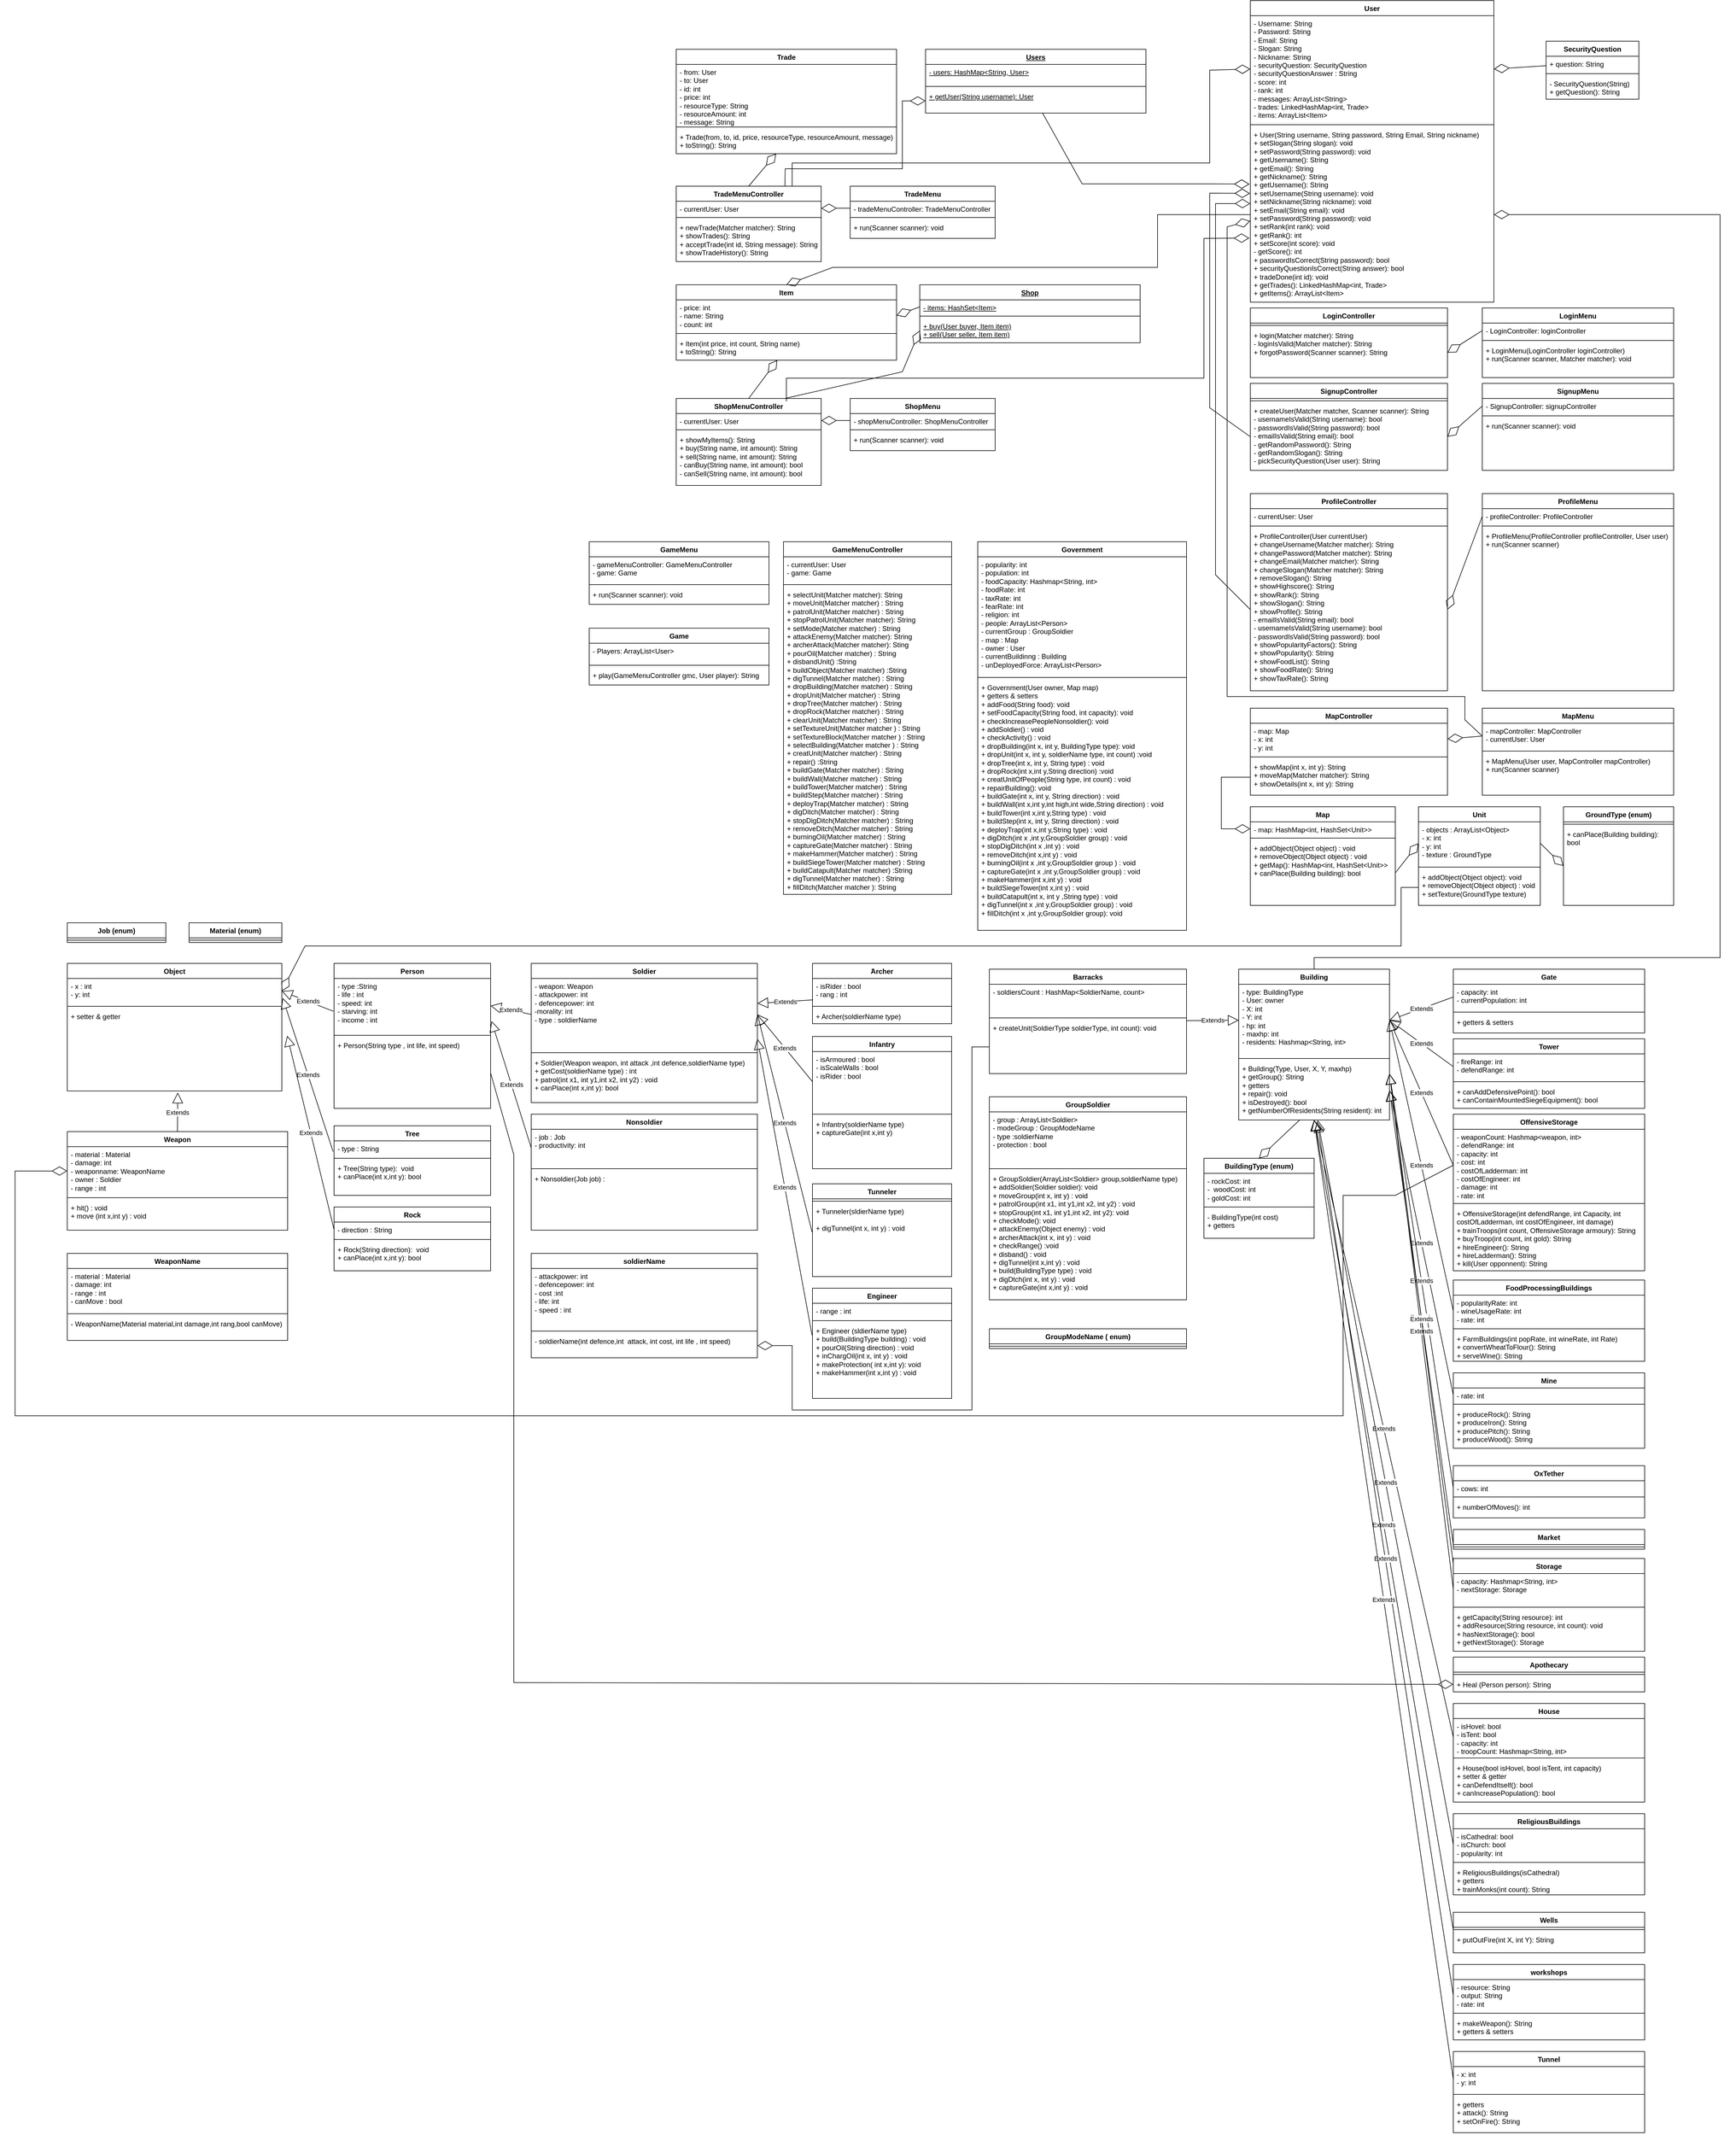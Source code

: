 <mxfile version="21.1.7" type="github">
  <diagram name="Page-1" id="c4acf3e9-155e-7222-9cf6-157b1a14988f">
    <mxGraphModel dx="4393" dy="2839" grid="1" gridSize="10" guides="1" tooltips="1" connect="1" arrows="1" fold="1" page="1" pageScale="1" pageWidth="850" pageHeight="2000" background="none" math="0" shadow="0">
      <root>
        <mxCell id="0" />
        <mxCell id="1" parent="0" />
        <mxCell id="QSP5BxizehYSm3C2jSbc-1" value="User" style="swimlane;fontStyle=1;align=center;verticalAlign=top;childLayout=stackLayout;horizontal=1;startSize=26;horizontalStack=0;resizeParent=1;resizeParentMax=0;resizeLast=0;collapsible=1;marginBottom=0;whiteSpace=wrap;html=1;" parent="1" vertex="1">
          <mxGeometry x="110" y="-40" width="420" height="520" as="geometry">
            <mxRectangle x="110" y="30" width="100" height="30" as="alternateBounds" />
          </mxGeometry>
        </mxCell>
        <mxCell id="QSP5BxizehYSm3C2jSbc-2" value="- Username: String&lt;br&gt;- Password: String&lt;br&gt;- Email: String&lt;br&gt;- Slogan: String&lt;br&gt;- Nickname: String&lt;br&gt;- securityQuestion: SecurityQuestion&lt;br&gt;- securityQuestionAnswer : String&lt;br&gt;- score: int&lt;br&gt;- rank: int&lt;br&gt;- messages: ArrayList&amp;lt;String&amp;gt;&lt;br&gt;- trades: LinkedHashMap&amp;lt;int, Trade&amp;gt;&lt;br&gt;- items: ArrayList&amp;lt;Item&amp;gt;" style="text;strokeColor=none;fillColor=none;align=left;verticalAlign=top;spacingLeft=4;spacingRight=4;overflow=hidden;rotatable=0;points=[[0,0.5],[1,0.5]];portConstraint=eastwest;whiteSpace=wrap;html=1;" parent="QSP5BxizehYSm3C2jSbc-1" vertex="1">
          <mxGeometry y="26" width="420" height="184" as="geometry" />
        </mxCell>
        <mxCell id="QSP5BxizehYSm3C2jSbc-3" value="" style="line;strokeWidth=1;fillColor=none;align=left;verticalAlign=middle;spacingTop=-1;spacingLeft=3;spacingRight=3;rotatable=0;labelPosition=right;points=[];portConstraint=eastwest;strokeColor=inherit;" parent="QSP5BxizehYSm3C2jSbc-1" vertex="1">
          <mxGeometry y="210" width="420" height="8" as="geometry" />
        </mxCell>
        <mxCell id="QSP5BxizehYSm3C2jSbc-4" value="+ User(String username, String password, String Email, String nickname)&lt;br&gt;+ setSlogan(String slogan): void&lt;br&gt;+ setPassword(String password): void&lt;br&gt;+ getUsername(): String&lt;br&gt;+ getEmail(): String&lt;br&gt;+ getNickname(): String&lt;br&gt;+ getUsername(): String&lt;br&gt;+ setUsername(String username): void&lt;br&gt;+ setNickname(String nickname): void&lt;br&gt;+ setEmail(String email): void&lt;br&gt;+ setPassword(String password): void&lt;br&gt;+ setRank(int rank): void&lt;br&gt;+ getRank(): int&lt;br&gt;+ setScore(int score): void&lt;br&gt;- getScore(): int&lt;br&gt;+ passwordIsCorrect(String password): bool&lt;br&gt;+ securityQuestionIsCorrect(String answer): bool&lt;br&gt;+ tradeDone(int id): void&lt;br&gt;+ getTrades(): LinkedHashMap&amp;lt;int, Trade&amp;gt;&lt;br&gt;+ getItems(): ArrayList&amp;lt;Item&amp;gt;" style="text;strokeColor=none;fillColor=none;align=left;verticalAlign=top;spacingLeft=4;spacingRight=4;overflow=hidden;rotatable=0;points=[[0,0.5],[1,0.5]];portConstraint=eastwest;whiteSpace=wrap;html=1;" parent="QSP5BxizehYSm3C2jSbc-1" vertex="1">
          <mxGeometry y="218" width="420" height="302" as="geometry" />
        </mxCell>
        <mxCell id="QSP5BxizehYSm3C2jSbc-5" value="SecurityQuestion" style="swimlane;fontStyle=1;align=center;verticalAlign=top;childLayout=stackLayout;horizontal=1;startSize=26;horizontalStack=0;resizeParent=1;resizeParentMax=0;resizeLast=0;collapsible=1;marginBottom=0;whiteSpace=wrap;html=1;" parent="1" vertex="1">
          <mxGeometry x="620" y="30" width="160" height="100" as="geometry" />
        </mxCell>
        <mxCell id="QSP5BxizehYSm3C2jSbc-6" value="+ question: String" style="text;strokeColor=none;fillColor=none;align=left;verticalAlign=top;spacingLeft=4;spacingRight=4;overflow=hidden;rotatable=0;points=[[0,0.5],[1,0.5]];portConstraint=eastwest;whiteSpace=wrap;html=1;" parent="QSP5BxizehYSm3C2jSbc-5" vertex="1">
          <mxGeometry y="26" width="160" height="26" as="geometry" />
        </mxCell>
        <mxCell id="QSP5BxizehYSm3C2jSbc-7" value="" style="line;strokeWidth=1;fillColor=none;align=left;verticalAlign=middle;spacingTop=-1;spacingLeft=3;spacingRight=3;rotatable=0;labelPosition=right;points=[];portConstraint=eastwest;strokeColor=inherit;" parent="QSP5BxizehYSm3C2jSbc-5" vertex="1">
          <mxGeometry y="52" width="160" height="8" as="geometry" />
        </mxCell>
        <mxCell id="QSP5BxizehYSm3C2jSbc-8" value="- SecurityQuestion(String)&lt;br&gt;+ getQuestion(): String" style="text;strokeColor=none;fillColor=none;align=left;verticalAlign=top;spacingLeft=4;spacingRight=4;overflow=hidden;rotatable=0;points=[[0,0.5],[1,0.5]];portConstraint=eastwest;whiteSpace=wrap;html=1;" parent="QSP5BxizehYSm3C2jSbc-5" vertex="1">
          <mxGeometry y="60" width="160" height="40" as="geometry" />
        </mxCell>
        <mxCell id="QSP5BxizehYSm3C2jSbc-9" value="" style="endArrow=diamondThin;endFill=0;endSize=24;html=1;rounded=0;exitX=0.004;exitY=0.626;exitDx=0;exitDy=0;exitPerimeter=0;entryX=1;entryY=0.5;entryDx=0;entryDy=0;" parent="1" source="QSP5BxizehYSm3C2jSbc-6" target="QSP5BxizehYSm3C2jSbc-2" edge="1">
          <mxGeometry width="160" relative="1" as="geometry">
            <mxPoint x="550" y="80" as="sourcePoint" />
            <mxPoint x="710" y="80" as="targetPoint" />
          </mxGeometry>
        </mxCell>
        <mxCell id="QSP5BxizehYSm3C2jSbc-10" value="LoginController" style="swimlane;fontStyle=1;align=center;verticalAlign=top;childLayout=stackLayout;horizontal=1;startSize=26;horizontalStack=0;resizeParent=1;resizeParentMax=0;resizeLast=0;collapsible=1;marginBottom=0;whiteSpace=wrap;html=1;" parent="1" vertex="1">
          <mxGeometry x="110" y="490" width="340" height="120" as="geometry" />
        </mxCell>
        <mxCell id="QSP5BxizehYSm3C2jSbc-12" value="" style="line;strokeWidth=1;fillColor=none;align=left;verticalAlign=middle;spacingTop=-1;spacingLeft=3;spacingRight=3;rotatable=0;labelPosition=right;points=[];portConstraint=eastwest;strokeColor=inherit;" parent="QSP5BxizehYSm3C2jSbc-10" vertex="1">
          <mxGeometry y="26" width="340" height="8" as="geometry" />
        </mxCell>
        <mxCell id="QSP5BxizehYSm3C2jSbc-13" value="+ login(Matcher matcher): String&lt;br&gt;- loginIsValid(Matcher matcher): String&lt;br&gt;+ forgotPassword(Scanner scanner): String&amp;nbsp;" style="text;strokeColor=none;fillColor=none;align=left;verticalAlign=top;spacingLeft=4;spacingRight=4;overflow=hidden;rotatable=0;points=[[0,0.5],[1,0.5]];portConstraint=eastwest;whiteSpace=wrap;html=1;" parent="QSP5BxizehYSm3C2jSbc-10" vertex="1">
          <mxGeometry y="34" width="340" height="86" as="geometry" />
        </mxCell>
        <mxCell id="QSP5BxizehYSm3C2jSbc-15" value="LoginMenu" style="swimlane;fontStyle=1;align=center;verticalAlign=top;childLayout=stackLayout;horizontal=1;startSize=26;horizontalStack=0;resizeParent=1;resizeParentMax=0;resizeLast=0;collapsible=1;marginBottom=0;whiteSpace=wrap;html=1;" parent="1" vertex="1">
          <mxGeometry x="510" y="490" width="330" height="120" as="geometry" />
        </mxCell>
        <mxCell id="QSP5BxizehYSm3C2jSbc-16" value="- LoginController: loginController" style="text;strokeColor=none;fillColor=none;align=left;verticalAlign=top;spacingLeft=4;spacingRight=4;overflow=hidden;rotatable=0;points=[[0,0.5],[1,0.5]];portConstraint=eastwest;whiteSpace=wrap;html=1;" parent="QSP5BxizehYSm3C2jSbc-15" vertex="1">
          <mxGeometry y="26" width="330" height="26" as="geometry" />
        </mxCell>
        <mxCell id="QSP5BxizehYSm3C2jSbc-17" value="" style="line;strokeWidth=1;fillColor=none;align=left;verticalAlign=middle;spacingTop=-1;spacingLeft=3;spacingRight=3;rotatable=0;labelPosition=right;points=[];portConstraint=eastwest;strokeColor=inherit;" parent="QSP5BxizehYSm3C2jSbc-15" vertex="1">
          <mxGeometry y="52" width="330" height="8" as="geometry" />
        </mxCell>
        <mxCell id="QSP5BxizehYSm3C2jSbc-18" value="+ LoginMenu(LoginController loginController)&lt;br&gt;+ run(Scanner scanner, Matcher matcher): void" style="text;strokeColor=none;fillColor=none;align=left;verticalAlign=top;spacingLeft=4;spacingRight=4;overflow=hidden;rotatable=0;points=[[0,0.5],[1,0.5]];portConstraint=eastwest;whiteSpace=wrap;html=1;" parent="QSP5BxizehYSm3C2jSbc-15" vertex="1">
          <mxGeometry y="60" width="330" height="60" as="geometry" />
        </mxCell>
        <mxCell id="QSP5BxizehYSm3C2jSbc-19" value="" style="endArrow=diamondThin;endFill=0;endSize=24;html=1;rounded=0;exitX=0;exitY=0.5;exitDx=0;exitDy=0;entryX=1;entryY=0.5;entryDx=0;entryDy=0;" parent="1" source="QSP5BxizehYSm3C2jSbc-16" target="QSP5BxizehYSm3C2jSbc-13" edge="1">
          <mxGeometry width="160" relative="1" as="geometry">
            <mxPoint x="420" y="529" as="sourcePoint" />
            <mxPoint x="420" y="580" as="targetPoint" />
          </mxGeometry>
        </mxCell>
        <mxCell id="QSP5BxizehYSm3C2jSbc-20" value="SignupController" style="swimlane;fontStyle=1;align=center;verticalAlign=top;childLayout=stackLayout;horizontal=1;startSize=26;horizontalStack=0;resizeParent=1;resizeParentMax=0;resizeLast=0;collapsible=1;marginBottom=0;whiteSpace=wrap;html=1;" parent="1" vertex="1">
          <mxGeometry x="110" y="620" width="340" height="150" as="geometry" />
        </mxCell>
        <mxCell id="QSP5BxizehYSm3C2jSbc-21" value="" style="line;strokeWidth=1;fillColor=none;align=left;verticalAlign=middle;spacingTop=-1;spacingLeft=3;spacingRight=3;rotatable=0;labelPosition=right;points=[];portConstraint=eastwest;strokeColor=inherit;" parent="QSP5BxizehYSm3C2jSbc-20" vertex="1">
          <mxGeometry y="26" width="340" height="8" as="geometry" />
        </mxCell>
        <mxCell id="QSP5BxizehYSm3C2jSbc-22" value="+ createUser(Matcher matcher, Scanner scanner): String&lt;br&gt;- usernameIsValid(String username): bool&lt;br&gt;- passwordIsValid(String password): bool&lt;br&gt;- emailIsValid(String email): bool&lt;br&gt;- getRandomPassword(): String&lt;br&gt;- getRandomSlogan(): String&lt;br&gt;- pickSecurityQuestion(User user): String&lt;br&gt;" style="text;strokeColor=none;fillColor=none;align=left;verticalAlign=top;spacingLeft=4;spacingRight=4;overflow=hidden;rotatable=0;points=[[0,0.5],[1,0.5]];portConstraint=eastwest;whiteSpace=wrap;html=1;" parent="QSP5BxizehYSm3C2jSbc-20" vertex="1">
          <mxGeometry y="34" width="340" height="116" as="geometry" />
        </mxCell>
        <mxCell id="QSP5BxizehYSm3C2jSbc-24" value="SignupMenu" style="swimlane;fontStyle=1;align=center;verticalAlign=top;childLayout=stackLayout;horizontal=1;startSize=26;horizontalStack=0;resizeParent=1;resizeParentMax=0;resizeLast=0;collapsible=1;marginBottom=0;whiteSpace=wrap;html=1;" parent="1" vertex="1">
          <mxGeometry x="510" y="620" width="330" height="150" as="geometry" />
        </mxCell>
        <mxCell id="QSP5BxizehYSm3C2jSbc-25" value="- SignupController: signupController" style="text;strokeColor=none;fillColor=none;align=left;verticalAlign=top;spacingLeft=4;spacingRight=4;overflow=hidden;rotatable=0;points=[[0,0.5],[1,0.5]];portConstraint=eastwest;whiteSpace=wrap;html=1;" parent="QSP5BxizehYSm3C2jSbc-24" vertex="1">
          <mxGeometry y="26" width="330" height="26" as="geometry" />
        </mxCell>
        <mxCell id="QSP5BxizehYSm3C2jSbc-26" value="" style="line;strokeWidth=1;fillColor=none;align=left;verticalAlign=middle;spacingTop=-1;spacingLeft=3;spacingRight=3;rotatable=0;labelPosition=right;points=[];portConstraint=eastwest;strokeColor=inherit;" parent="QSP5BxizehYSm3C2jSbc-24" vertex="1">
          <mxGeometry y="52" width="330" height="8" as="geometry" />
        </mxCell>
        <mxCell id="QSP5BxizehYSm3C2jSbc-27" value="+ run(Scanner scanner): void" style="text;strokeColor=none;fillColor=none;align=left;verticalAlign=top;spacingLeft=4;spacingRight=4;overflow=hidden;rotatable=0;points=[[0,0.5],[1,0.5]];portConstraint=eastwest;whiteSpace=wrap;html=1;" parent="QSP5BxizehYSm3C2jSbc-24" vertex="1">
          <mxGeometry y="60" width="330" height="90" as="geometry" />
        </mxCell>
        <mxCell id="QSP5BxizehYSm3C2jSbc-28" value="" style="endArrow=diamondThin;endFill=0;endSize=24;html=1;rounded=0;entryX=1;entryY=0.5;entryDx=0;entryDy=0;exitX=0;exitY=0.5;exitDx=0;exitDy=0;" parent="1" source="QSP5BxizehYSm3C2jSbc-25" edge="1" target="QSP5BxizehYSm3C2jSbc-22">
          <mxGeometry width="160" relative="1" as="geometry">
            <mxPoint x="480" y="750" as="sourcePoint" />
            <mxPoint x="500" y="660" as="targetPoint" />
          </mxGeometry>
        </mxCell>
        <mxCell id="QSP5BxizehYSm3C2jSbc-29" value="" style="endArrow=diamondThin;endFill=0;endSize=24;html=1;rounded=0;exitX=0;exitY=0.5;exitDx=0;exitDy=0;entryX=-0.001;entryY=0.379;entryDx=0;entryDy=0;entryPerimeter=0;" parent="1" source="QSP5BxizehYSm3C2jSbc-22" edge="1" target="QSP5BxizehYSm3C2jSbc-4">
          <mxGeometry width="160" relative="1" as="geometry">
            <mxPoint x="-50" y="300" as="sourcePoint" />
            <mxPoint x="110" y="300" as="targetPoint" />
            <Array as="points">
              <mxPoint x="40" y="662" />
              <mxPoint x="40" y="470" />
              <mxPoint x="40" y="292" />
            </Array>
          </mxGeometry>
        </mxCell>
        <mxCell id="QSP5BxizehYSm3C2jSbc-30" value="ProfileController" style="swimlane;fontStyle=1;align=center;verticalAlign=top;childLayout=stackLayout;horizontal=1;startSize=26;horizontalStack=0;resizeParent=1;resizeParentMax=0;resizeLast=0;collapsible=1;marginBottom=0;whiteSpace=wrap;html=1;" parent="1" vertex="1">
          <mxGeometry x="110" y="810" width="340" height="340" as="geometry" />
        </mxCell>
        <mxCell id="QSP5BxizehYSm3C2jSbc-31" value="- currentUser: User" style="text;strokeColor=none;fillColor=none;align=left;verticalAlign=top;spacingLeft=4;spacingRight=4;overflow=hidden;rotatable=0;points=[[0,0.5],[1,0.5]];portConstraint=eastwest;whiteSpace=wrap;html=1;" parent="QSP5BxizehYSm3C2jSbc-30" vertex="1">
          <mxGeometry y="26" width="340" height="26" as="geometry" />
        </mxCell>
        <mxCell id="QSP5BxizehYSm3C2jSbc-32" value="" style="line;strokeWidth=1;fillColor=none;align=left;verticalAlign=middle;spacingTop=-1;spacingLeft=3;spacingRight=3;rotatable=0;labelPosition=right;points=[];portConstraint=eastwest;strokeColor=inherit;" parent="QSP5BxizehYSm3C2jSbc-30" vertex="1">
          <mxGeometry y="52" width="340" height="8" as="geometry" />
        </mxCell>
        <mxCell id="QSP5BxizehYSm3C2jSbc-33" value="+ ProfileController(User currentUser)&lt;br&gt;+ changeUsername(Matcher matcher): String&lt;br&gt;+ changePassword(Matcher matcher): String&lt;br&gt;+ changeEmail(Matcher matcher): String&lt;br&gt;+ changeSlogan(Matcher matcher): String&lt;br&gt;+ removeSlogan(): String&lt;br&gt;+ showHighscore(): String&lt;br&gt;+ showRank(): String&lt;br&gt;+ showSlogan(): String&lt;br&gt;+ showProfile(): String&lt;br&gt;- emailIsValid(String email): bool&lt;br&gt;- usernameIsValid(String username): bool&lt;br&gt;- passwordIsValid(String password): bool&lt;br&gt;+ showPopularityFactors(): String&lt;br style=&quot;border-color: var(--border-color);&quot;&gt;+ showPopularity(): String&lt;br style=&quot;border-color: var(--border-color);&quot;&gt;+ showFoodList(): String&lt;br style=&quot;border-color: var(--border-color);&quot;&gt;+ showFoodRate(): String&lt;br style=&quot;border-color: var(--border-color);&quot;&gt;+ showTaxRate(): String" style="text;strokeColor=none;fillColor=none;align=left;verticalAlign=top;spacingLeft=4;spacingRight=4;overflow=hidden;rotatable=0;points=[[0,0.5],[1,0.5]];portConstraint=eastwest;whiteSpace=wrap;html=1;" parent="QSP5BxizehYSm3C2jSbc-30" vertex="1">
          <mxGeometry y="60" width="340" height="280" as="geometry" />
        </mxCell>
        <mxCell id="QSP5BxizehYSm3C2jSbc-34" value="ProfileMenu" style="swimlane;fontStyle=1;align=center;verticalAlign=top;childLayout=stackLayout;horizontal=1;startSize=26;horizontalStack=0;resizeParent=1;resizeParentMax=0;resizeLast=0;collapsible=1;marginBottom=0;whiteSpace=wrap;html=1;" parent="1" vertex="1">
          <mxGeometry x="510" y="810" width="330" height="340" as="geometry" />
        </mxCell>
        <mxCell id="QSP5BxizehYSm3C2jSbc-35" value="- profileController: ProfileController" style="text;strokeColor=none;fillColor=none;align=left;verticalAlign=top;spacingLeft=4;spacingRight=4;overflow=hidden;rotatable=0;points=[[0,0.5],[1,0.5]];portConstraint=eastwest;whiteSpace=wrap;html=1;" parent="QSP5BxizehYSm3C2jSbc-34" vertex="1">
          <mxGeometry y="26" width="330" height="26" as="geometry" />
        </mxCell>
        <mxCell id="QSP5BxizehYSm3C2jSbc-36" value="" style="line;strokeWidth=1;fillColor=none;align=left;verticalAlign=middle;spacingTop=-1;spacingLeft=3;spacingRight=3;rotatable=0;labelPosition=right;points=[];portConstraint=eastwest;strokeColor=inherit;" parent="QSP5BxizehYSm3C2jSbc-34" vertex="1">
          <mxGeometry y="52" width="330" height="8" as="geometry" />
        </mxCell>
        <mxCell id="QSP5BxizehYSm3C2jSbc-37" value="+ ProfileMenu(ProfileController profileController, User user)&lt;br&gt;+ run(Scanner scanner)" style="text;strokeColor=none;fillColor=none;align=left;verticalAlign=top;spacingLeft=4;spacingRight=4;overflow=hidden;rotatable=0;points=[[0,0.5],[1,0.5]];portConstraint=eastwest;whiteSpace=wrap;html=1;" parent="QSP5BxizehYSm3C2jSbc-34" vertex="1">
          <mxGeometry y="60" width="330" height="280" as="geometry" />
        </mxCell>
        <mxCell id="gmJ3rV3wUZDdjDfrYmgu-1" value="Map" style="swimlane;fontStyle=1;align=center;verticalAlign=top;childLayout=stackLayout;horizontal=1;startSize=26;horizontalStack=0;resizeParent=1;resizeParentMax=0;resizeLast=0;collapsible=1;marginBottom=0;whiteSpace=wrap;html=1;" parent="1" vertex="1">
          <mxGeometry x="110" y="1350" width="250" height="170" as="geometry" />
        </mxCell>
        <mxCell id="gmJ3rV3wUZDdjDfrYmgu-2" value="- map: HashMap&amp;lt;int, HashSet&amp;lt;Unit&amp;gt;&amp;gt;&amp;nbsp;&lt;br&gt;&amp;nbsp;" style="text;strokeColor=none;fillColor=none;align=left;verticalAlign=top;spacingLeft=4;spacingRight=4;overflow=hidden;rotatable=0;points=[[0,0.5],[1,0.5]];portConstraint=eastwest;whiteSpace=wrap;html=1;" parent="gmJ3rV3wUZDdjDfrYmgu-1" vertex="1">
          <mxGeometry y="26" width="250" height="24" as="geometry" />
        </mxCell>
        <mxCell id="gmJ3rV3wUZDdjDfrYmgu-3" value="" style="line;strokeWidth=1;fillColor=none;align=left;verticalAlign=middle;spacingTop=-1;spacingLeft=3;spacingRight=3;rotatable=0;labelPosition=right;points=[];portConstraint=eastwest;strokeColor=inherit;" parent="gmJ3rV3wUZDdjDfrYmgu-1" vertex="1">
          <mxGeometry y="50" width="250" height="8" as="geometry" />
        </mxCell>
        <mxCell id="gmJ3rV3wUZDdjDfrYmgu-4" value="+ addObject(Object object) : void&lt;br&gt;+ removeObject(Object object) : void&lt;br&gt;+ getMap(): HashMap&amp;lt;int, HashSet&amp;lt;Unit&amp;gt;&amp;gt;&lt;br&gt;+ canPlace(Building building): bool&lt;br&gt;&amp;nbsp;" style="text;strokeColor=none;fillColor=none;align=left;verticalAlign=top;spacingLeft=4;spacingRight=4;overflow=hidden;rotatable=0;points=[[0,0.5],[1,0.5]];portConstraint=eastwest;whiteSpace=wrap;html=1;" parent="gmJ3rV3wUZDdjDfrYmgu-1" vertex="1">
          <mxGeometry y="58" width="250" height="112" as="geometry" />
        </mxCell>
        <mxCell id="gmJ3rV3wUZDdjDfrYmgu-9" value="MapController" style="swimlane;fontStyle=1;align=center;verticalAlign=top;childLayout=stackLayout;horizontal=1;startSize=26;horizontalStack=0;resizeParent=1;resizeParentMax=0;resizeLast=0;collapsible=1;marginBottom=0;whiteSpace=wrap;html=1;" parent="1" vertex="1">
          <mxGeometry x="110" y="1180" width="340" height="150" as="geometry" />
        </mxCell>
        <mxCell id="gmJ3rV3wUZDdjDfrYmgu-10" value="- map: Map&lt;br&gt;- x: int&lt;br&gt;- y: int&amp;nbsp;&lt;br&gt;&amp;nbsp;" style="text;strokeColor=none;fillColor=none;align=left;verticalAlign=top;spacingLeft=4;spacingRight=4;overflow=hidden;rotatable=0;points=[[0,0.5],[1,0.5]];portConstraint=eastwest;whiteSpace=wrap;html=1;" parent="gmJ3rV3wUZDdjDfrYmgu-9" vertex="1">
          <mxGeometry y="26" width="340" height="54" as="geometry" />
        </mxCell>
        <mxCell id="gmJ3rV3wUZDdjDfrYmgu-11" value="" style="line;strokeWidth=1;fillColor=none;align=left;verticalAlign=middle;spacingTop=-1;spacingLeft=3;spacingRight=3;rotatable=0;labelPosition=right;points=[];portConstraint=eastwest;strokeColor=inherit;" parent="gmJ3rV3wUZDdjDfrYmgu-9" vertex="1">
          <mxGeometry y="80" width="340" height="8" as="geometry" />
        </mxCell>
        <mxCell id="gmJ3rV3wUZDdjDfrYmgu-12" value="+ showMap(int x, int y): String&lt;br&gt;+ moveMap(Matcher matcher): String&lt;br&gt;+ showDetails(int x, int y): String&lt;br&gt;" style="text;strokeColor=none;fillColor=none;align=left;verticalAlign=top;spacingLeft=4;spacingRight=4;overflow=hidden;rotatable=0;points=[[0,0.5],[1,0.5]];portConstraint=eastwest;whiteSpace=wrap;html=1;" parent="gmJ3rV3wUZDdjDfrYmgu-9" vertex="1">
          <mxGeometry y="88" width="340" height="62" as="geometry" />
        </mxCell>
        <mxCell id="gmJ3rV3wUZDdjDfrYmgu-13" value="MapMenu" style="swimlane;fontStyle=1;align=center;verticalAlign=top;childLayout=stackLayout;horizontal=1;startSize=26;horizontalStack=0;resizeParent=1;resizeParentMax=0;resizeLast=0;collapsible=1;marginBottom=0;whiteSpace=wrap;html=1;" parent="1" vertex="1">
          <mxGeometry x="510" y="1180" width="330" height="150" as="geometry" />
        </mxCell>
        <mxCell id="gmJ3rV3wUZDdjDfrYmgu-14" value="- mapController: MapController&lt;br&gt;- currentUser: User" style="text;strokeColor=none;fillColor=none;align=left;verticalAlign=top;spacingLeft=4;spacingRight=4;overflow=hidden;rotatable=0;points=[[0,0.5],[1,0.5]];portConstraint=eastwest;whiteSpace=wrap;html=1;" parent="gmJ3rV3wUZDdjDfrYmgu-13" vertex="1">
          <mxGeometry y="26" width="330" height="44" as="geometry" />
        </mxCell>
        <mxCell id="gmJ3rV3wUZDdjDfrYmgu-15" value="" style="line;strokeWidth=1;fillColor=none;align=left;verticalAlign=middle;spacingTop=-1;spacingLeft=3;spacingRight=3;rotatable=0;labelPosition=right;points=[];portConstraint=eastwest;strokeColor=inherit;" parent="gmJ3rV3wUZDdjDfrYmgu-13" vertex="1">
          <mxGeometry y="70" width="330" height="8" as="geometry" />
        </mxCell>
        <mxCell id="gmJ3rV3wUZDdjDfrYmgu-16" value="+ MapMenu(User user, MapController mapController)&lt;br&gt;+ run(Scanner scanner)" style="text;strokeColor=none;fillColor=none;align=left;verticalAlign=top;spacingLeft=4;spacingRight=4;overflow=hidden;rotatable=0;points=[[0,0.5],[1,0.5]];portConstraint=eastwest;whiteSpace=wrap;html=1;" parent="gmJ3rV3wUZDdjDfrYmgu-13" vertex="1">
          <mxGeometry y="78" width="330" height="72" as="geometry" />
        </mxCell>
        <mxCell id="gmJ3rV3wUZDdjDfrYmgu-21" value="GroundType (enum)" style="swimlane;fontStyle=1;align=center;verticalAlign=top;childLayout=stackLayout;horizontal=1;startSize=26;horizontalStack=0;resizeParent=1;resizeParentMax=0;resizeLast=0;collapsible=1;marginBottom=0;whiteSpace=wrap;html=1;" parent="1" vertex="1">
          <mxGeometry x="650" y="1350" width="190" height="170" as="geometry" />
        </mxCell>
        <mxCell id="gmJ3rV3wUZDdjDfrYmgu-23" value="" style="line;strokeWidth=1;fillColor=none;align=left;verticalAlign=middle;spacingTop=-1;spacingLeft=3;spacingRight=3;rotatable=0;labelPosition=right;points=[];portConstraint=eastwest;strokeColor=inherit;" parent="gmJ3rV3wUZDdjDfrYmgu-21" vertex="1">
          <mxGeometry y="26" width="190" height="8" as="geometry" />
        </mxCell>
        <mxCell id="gmJ3rV3wUZDdjDfrYmgu-24" value="+ canPlace(Building building): bool" style="text;strokeColor=none;fillColor=none;align=left;verticalAlign=top;spacingLeft=4;spacingRight=4;overflow=hidden;rotatable=0;points=[[0,0.5],[1,0.5]];portConstraint=eastwest;whiteSpace=wrap;html=1;" parent="gmJ3rV3wUZDdjDfrYmgu-21" vertex="1">
          <mxGeometry y="34" width="190" height="136" as="geometry" />
        </mxCell>
        <mxCell id="gmJ3rV3wUZDdjDfrYmgu-25" value="Building" style="swimlane;fontStyle=1;align=center;verticalAlign=top;childLayout=stackLayout;horizontal=1;startSize=26;horizontalStack=0;resizeParent=1;resizeParentMax=0;resizeLast=0;collapsible=1;marginBottom=0;whiteSpace=wrap;html=1;" parent="1" vertex="1">
          <mxGeometry x="90" y="1630" width="260" height="260" as="geometry" />
        </mxCell>
        <mxCell id="gmJ3rV3wUZDdjDfrYmgu-26" value="- type: BuildingType&lt;br&gt;- User: owner&lt;br&gt;- X: int&lt;br&gt;- Y: int&lt;br&gt;- hp: int&lt;br&gt;- maxhp: int&lt;br&gt;- residents: Hashmap&amp;lt;String, int&amp;gt;" style="text;strokeColor=none;fillColor=none;align=left;verticalAlign=top;spacingLeft=4;spacingRight=4;overflow=hidden;rotatable=0;points=[[0,0.5],[1,0.5]];portConstraint=eastwest;whiteSpace=wrap;html=1;" parent="gmJ3rV3wUZDdjDfrYmgu-25" vertex="1">
          <mxGeometry y="26" width="260" height="124" as="geometry" />
        </mxCell>
        <mxCell id="gmJ3rV3wUZDdjDfrYmgu-27" value="" style="line;strokeWidth=1;fillColor=none;align=left;verticalAlign=middle;spacingTop=-1;spacingLeft=3;spacingRight=3;rotatable=0;labelPosition=right;points=[];portConstraint=eastwest;strokeColor=inherit;" parent="gmJ3rV3wUZDdjDfrYmgu-25" vertex="1">
          <mxGeometry y="150" width="260" height="8" as="geometry" />
        </mxCell>
        <mxCell id="gmJ3rV3wUZDdjDfrYmgu-28" value="+ Building(Type, User, X, Y, maxhp)&lt;br&gt;+ getGroup(): String&lt;br&gt;+ getters&lt;br&gt;+ repair(): void&lt;br&gt;+ isDestroyed(): bool&lt;br&gt;+ getNumberOfResidents(String resident): int" style="text;strokeColor=none;fillColor=none;align=left;verticalAlign=top;spacingLeft=4;spacingRight=4;overflow=hidden;rotatable=0;points=[[0,0.5],[1,0.5]];portConstraint=eastwest;whiteSpace=wrap;html=1;" parent="gmJ3rV3wUZDdjDfrYmgu-25" vertex="1">
          <mxGeometry y="158" width="260" height="102" as="geometry" />
        </mxCell>
        <mxCell id="ClD1jiwEqrb2ey9nbeyF-1" value="FoodProcessingBuildings" style="swimlane;fontStyle=1;align=center;verticalAlign=top;childLayout=stackLayout;horizontal=1;startSize=26;horizontalStack=0;resizeParent=1;resizeParentMax=0;resizeLast=0;collapsible=1;marginBottom=0;whiteSpace=wrap;html=1;" parent="1" vertex="1">
          <mxGeometry x="460" y="2166" width="330" height="140" as="geometry" />
        </mxCell>
        <mxCell id="ClD1jiwEqrb2ey9nbeyF-2" value="- popularityRate: int&lt;br&gt;- wineUsageRate: int&lt;br&gt;- rate: int" style="text;strokeColor=none;fillColor=none;align=left;verticalAlign=top;spacingLeft=4;spacingRight=4;overflow=hidden;rotatable=0;points=[[0,0.5],[1,0.5]];portConstraint=eastwest;whiteSpace=wrap;html=1;" parent="ClD1jiwEqrb2ey9nbeyF-1" vertex="1">
          <mxGeometry y="26" width="330" height="54" as="geometry" />
        </mxCell>
        <mxCell id="ClD1jiwEqrb2ey9nbeyF-3" value="" style="line;strokeWidth=1;fillColor=none;align=left;verticalAlign=middle;spacingTop=-1;spacingLeft=3;spacingRight=3;rotatable=0;labelPosition=right;points=[];portConstraint=eastwest;strokeColor=inherit;" parent="ClD1jiwEqrb2ey9nbeyF-1" vertex="1">
          <mxGeometry y="80" width="330" height="8" as="geometry" />
        </mxCell>
        <mxCell id="ClD1jiwEqrb2ey9nbeyF-4" value="+ FarmBuildings(int popRate, int wineRate, int Rate)&lt;br&gt;+ convertWheatToFlour(): String&lt;br&gt;+ serveWine(): String" style="text;strokeColor=none;fillColor=none;align=left;verticalAlign=top;spacingLeft=4;spacingRight=4;overflow=hidden;rotatable=0;points=[[0,0.5],[1,0.5]];portConstraint=eastwest;whiteSpace=wrap;html=1;" parent="ClD1jiwEqrb2ey9nbeyF-1" vertex="1">
          <mxGeometry y="88" width="330" height="52" as="geometry" />
        </mxCell>
        <mxCell id="ClD1jiwEqrb2ey9nbeyF-6" value="Mine" style="swimlane;fontStyle=1;align=center;verticalAlign=top;childLayout=stackLayout;horizontal=1;startSize=26;horizontalStack=0;resizeParent=1;resizeParentMax=0;resizeLast=0;collapsible=1;marginBottom=0;whiteSpace=wrap;html=1;" parent="1" vertex="1">
          <mxGeometry x="460" y="2326" width="330" height="130" as="geometry" />
        </mxCell>
        <mxCell id="ClD1jiwEqrb2ey9nbeyF-7" value="- rate: int" style="text;strokeColor=none;fillColor=none;align=left;verticalAlign=top;spacingLeft=4;spacingRight=4;overflow=hidden;rotatable=0;points=[[0,0.5],[1,0.5]];portConstraint=eastwest;whiteSpace=wrap;html=1;" parent="ClD1jiwEqrb2ey9nbeyF-6" vertex="1">
          <mxGeometry y="26" width="330" height="24" as="geometry" />
        </mxCell>
        <mxCell id="ClD1jiwEqrb2ey9nbeyF-8" value="" style="line;strokeWidth=1;fillColor=none;align=left;verticalAlign=middle;spacingTop=-1;spacingLeft=3;spacingRight=3;rotatable=0;labelPosition=right;points=[];portConstraint=eastwest;strokeColor=inherit;" parent="ClD1jiwEqrb2ey9nbeyF-6" vertex="1">
          <mxGeometry y="50" width="330" height="8" as="geometry" />
        </mxCell>
        <mxCell id="ClD1jiwEqrb2ey9nbeyF-9" value="+ produceRock(): String&lt;br&gt;+ produceIron(): String&lt;br&gt;+ producePitch(): String&lt;br&gt;+ produceWood(): String" style="text;strokeColor=none;fillColor=none;align=left;verticalAlign=top;spacingLeft=4;spacingRight=4;overflow=hidden;rotatable=0;points=[[0,0.5],[1,0.5]];portConstraint=eastwest;whiteSpace=wrap;html=1;" parent="ClD1jiwEqrb2ey9nbeyF-6" vertex="1">
          <mxGeometry y="58" width="330" height="72" as="geometry" />
        </mxCell>
        <mxCell id="ClD1jiwEqrb2ey9nbeyF-10" value="Extends" style="endArrow=block;endSize=16;endFill=0;html=1;rounded=0;entryX=1;entryY=0.5;entryDx=0;entryDy=0;exitX=0;exitY=0.5;exitDx=0;exitDy=0;" parent="1" source="ClD1jiwEqrb2ey9nbeyF-2" target="gmJ3rV3wUZDdjDfrYmgu-26" edge="1">
          <mxGeometry width="160" relative="1" as="geometry">
            <mxPoint x="450" y="2084" as="sourcePoint" />
            <mxPoint x="350" y="1540" as="targetPoint" />
          </mxGeometry>
        </mxCell>
        <mxCell id="ClD1jiwEqrb2ey9nbeyF-11" value="Storage" style="swimlane;fontStyle=1;align=center;verticalAlign=top;childLayout=stackLayout;horizontal=1;startSize=26;horizontalStack=0;resizeParent=1;resizeParentMax=0;resizeLast=0;collapsible=1;marginBottom=0;whiteSpace=wrap;html=1;" parent="1" vertex="1">
          <mxGeometry x="460" y="2646" width="330" height="160" as="geometry" />
        </mxCell>
        <mxCell id="ClD1jiwEqrb2ey9nbeyF-12" value="- capacity: Hashmap&amp;lt;String, int&amp;gt;&lt;br&gt;- nextStorage: Storage" style="text;strokeColor=none;fillColor=none;align=left;verticalAlign=top;spacingLeft=4;spacingRight=4;overflow=hidden;rotatable=0;points=[[0,0.5],[1,0.5]];portConstraint=eastwest;whiteSpace=wrap;html=1;" parent="ClD1jiwEqrb2ey9nbeyF-11" vertex="1">
          <mxGeometry y="26" width="330" height="54" as="geometry" />
        </mxCell>
        <mxCell id="ClD1jiwEqrb2ey9nbeyF-13" value="" style="line;strokeWidth=1;fillColor=none;align=left;verticalAlign=middle;spacingTop=-1;spacingLeft=3;spacingRight=3;rotatable=0;labelPosition=right;points=[];portConstraint=eastwest;strokeColor=inherit;" parent="ClD1jiwEqrb2ey9nbeyF-11" vertex="1">
          <mxGeometry y="80" width="330" height="8" as="geometry" />
        </mxCell>
        <mxCell id="ClD1jiwEqrb2ey9nbeyF-14" value="+ getCapacity(String resource): int&lt;br&gt;+ addResource(String resource, int count): void&lt;br&gt;+ hasNextStorage(): bool&lt;br&gt;+ getNextStorage(): Storage" style="text;strokeColor=none;fillColor=none;align=left;verticalAlign=top;spacingLeft=4;spacingRight=4;overflow=hidden;rotatable=0;points=[[0,0.5],[1,0.5]];portConstraint=eastwest;whiteSpace=wrap;html=1;" parent="ClD1jiwEqrb2ey9nbeyF-11" vertex="1">
          <mxGeometry y="88" width="330" height="72" as="geometry" />
        </mxCell>
        <mxCell id="ClD1jiwEqrb2ey9nbeyF-15" value="Extends" style="endArrow=block;endSize=16;endFill=0;html=1;rounded=0;exitX=0;exitY=0.5;exitDx=0;exitDy=0;entryX=1;entryY=0.5;entryDx=0;entryDy=0;" parent="1" source="ClD1jiwEqrb2ey9nbeyF-7" target="gmJ3rV3wUZDdjDfrYmgu-28" edge="1">
          <mxGeometry width="160" relative="1" as="geometry">
            <mxPoint x="450" y="2304" as="sourcePoint" />
            <mxPoint x="320" y="1890" as="targetPoint" />
          </mxGeometry>
        </mxCell>
        <mxCell id="ClD1jiwEqrb2ey9nbeyF-16" value="House" style="swimlane;fontStyle=1;align=center;verticalAlign=top;childLayout=stackLayout;horizontal=1;startSize=26;horizontalStack=0;resizeParent=1;resizeParentMax=0;resizeLast=0;collapsible=1;marginBottom=0;whiteSpace=wrap;html=1;" parent="1" vertex="1">
          <mxGeometry x="460" y="2896" width="330" height="170" as="geometry" />
        </mxCell>
        <mxCell id="ClD1jiwEqrb2ey9nbeyF-17" value="- isHovel: bool&lt;br&gt;- isTent: bool&lt;br&gt;- capacity: int&lt;br&gt;- troopCount: Hashmap&amp;lt;String, int&amp;gt;" style="text;strokeColor=none;fillColor=none;align=left;verticalAlign=top;spacingLeft=4;spacingRight=4;overflow=hidden;rotatable=0;points=[[0,0.5],[1,0.5]];portConstraint=eastwest;whiteSpace=wrap;html=1;" parent="ClD1jiwEqrb2ey9nbeyF-16" vertex="1">
          <mxGeometry y="26" width="330" height="64" as="geometry" />
        </mxCell>
        <mxCell id="ClD1jiwEqrb2ey9nbeyF-18" value="" style="line;strokeWidth=1;fillColor=none;align=left;verticalAlign=middle;spacingTop=-1;spacingLeft=3;spacingRight=3;rotatable=0;labelPosition=right;points=[];portConstraint=eastwest;strokeColor=inherit;" parent="ClD1jiwEqrb2ey9nbeyF-16" vertex="1">
          <mxGeometry y="90" width="330" height="8" as="geometry" />
        </mxCell>
        <mxCell id="ClD1jiwEqrb2ey9nbeyF-19" value="+ House(bool isHovel, bool isTent, int capacity)&lt;br&gt;+ setter &amp;amp; getter&lt;br&gt;+ canDefendItself(): bool&lt;br&gt;+ canIncreasePopulation(): bool" style="text;strokeColor=none;fillColor=none;align=left;verticalAlign=top;spacingLeft=4;spacingRight=4;overflow=hidden;rotatable=0;points=[[0,0.5],[1,0.5]];portConstraint=eastwest;whiteSpace=wrap;html=1;" parent="ClD1jiwEqrb2ey9nbeyF-16" vertex="1">
          <mxGeometry y="98" width="330" height="72" as="geometry" />
        </mxCell>
        <mxCell id="ClD1jiwEqrb2ey9nbeyF-20" value="Extends" style="endArrow=block;endSize=16;endFill=0;html=1;rounded=0;exitX=0;exitY=0.5;exitDx=0;exitDy=0;" parent="1" source="ClD1jiwEqrb2ey9nbeyF-57" edge="1">
          <mxGeometry width="160" relative="1" as="geometry">
            <mxPoint x="450" y="2534" as="sourcePoint" />
            <mxPoint x="350" y="1810" as="targetPoint" />
          </mxGeometry>
        </mxCell>
        <mxCell id="ClD1jiwEqrb2ey9nbeyF-21" value="ReligiousBuildings" style="swimlane;fontStyle=1;align=center;verticalAlign=top;childLayout=stackLayout;horizontal=1;startSize=26;horizontalStack=0;resizeParent=1;resizeParentMax=0;resizeLast=0;collapsible=1;marginBottom=0;whiteSpace=wrap;html=1;" parent="1" vertex="1">
          <mxGeometry x="460" y="3086" width="330" height="140" as="geometry" />
        </mxCell>
        <mxCell id="ClD1jiwEqrb2ey9nbeyF-22" value="- isCathedral: bool&lt;br&gt;- isChurch: bool&lt;br&gt;- popularity: int" style="text;strokeColor=none;fillColor=none;align=left;verticalAlign=top;spacingLeft=4;spacingRight=4;overflow=hidden;rotatable=0;points=[[0,0.5],[1,0.5]];portConstraint=eastwest;whiteSpace=wrap;html=1;" parent="ClD1jiwEqrb2ey9nbeyF-21" vertex="1">
          <mxGeometry y="26" width="330" height="54" as="geometry" />
        </mxCell>
        <mxCell id="ClD1jiwEqrb2ey9nbeyF-23" value="" style="line;strokeWidth=1;fillColor=none;align=left;verticalAlign=middle;spacingTop=-1;spacingLeft=3;spacingRight=3;rotatable=0;labelPosition=right;points=[];portConstraint=eastwest;strokeColor=inherit;" parent="ClD1jiwEqrb2ey9nbeyF-21" vertex="1">
          <mxGeometry y="80" width="330" height="8" as="geometry" />
        </mxCell>
        <mxCell id="ClD1jiwEqrb2ey9nbeyF-24" value="+ ReligiousBuildings(isCathedral)&lt;br&gt;+ getters&lt;br&gt;+ trainMonks(int count): String" style="text;strokeColor=none;fillColor=none;align=left;verticalAlign=top;spacingLeft=4;spacingRight=4;overflow=hidden;rotatable=0;points=[[0,0.5],[1,0.5]];portConstraint=eastwest;whiteSpace=wrap;html=1;" parent="ClD1jiwEqrb2ey9nbeyF-21" vertex="1">
          <mxGeometry y="88" width="330" height="52" as="geometry" />
        </mxCell>
        <mxCell id="ClD1jiwEqrb2ey9nbeyF-25" value="Extends" style="endArrow=block;endSize=16;endFill=0;html=1;rounded=0;entryX=1;entryY=0.5;entryDx=0;entryDy=0;exitX=0;exitY=0.75;exitDx=0;exitDy=0;" parent="1" source="ClD1jiwEqrb2ey9nbeyF-60" target="gmJ3rV3wUZDdjDfrYmgu-28" edge="1">
          <mxGeometry width="160" relative="1" as="geometry">
            <mxPoint x="450" y="2774" as="sourcePoint" />
            <mxPoint x="290" y="1540" as="targetPoint" />
          </mxGeometry>
        </mxCell>
        <mxCell id="ClD1jiwEqrb2ey9nbeyF-26" value="Wells" style="swimlane;fontStyle=1;align=center;verticalAlign=top;childLayout=stackLayout;horizontal=1;startSize=26;horizontalStack=0;resizeParent=1;resizeParentMax=0;resizeLast=0;collapsible=1;marginBottom=0;whiteSpace=wrap;html=1;" parent="1" vertex="1">
          <mxGeometry x="460" y="3256" width="330" height="70" as="geometry" />
        </mxCell>
        <mxCell id="ClD1jiwEqrb2ey9nbeyF-28" value="" style="line;strokeWidth=1;fillColor=none;align=left;verticalAlign=middle;spacingTop=-1;spacingLeft=3;spacingRight=3;rotatable=0;labelPosition=right;points=[];portConstraint=eastwest;strokeColor=inherit;" parent="ClD1jiwEqrb2ey9nbeyF-26" vertex="1">
          <mxGeometry y="26" width="330" height="8" as="geometry" />
        </mxCell>
        <mxCell id="ClD1jiwEqrb2ey9nbeyF-29" value="+ putOutFire(int X, int Y): String" style="text;strokeColor=none;fillColor=none;align=left;verticalAlign=top;spacingLeft=4;spacingRight=4;overflow=hidden;rotatable=0;points=[[0,0.5],[1,0.5]];portConstraint=eastwest;whiteSpace=wrap;html=1;" parent="ClD1jiwEqrb2ey9nbeyF-26" vertex="1">
          <mxGeometry y="34" width="330" height="36" as="geometry" />
        </mxCell>
        <mxCell id="ClD1jiwEqrb2ey9nbeyF-30" value="Extends" style="endArrow=block;endSize=16;endFill=0;html=1;rounded=0;exitX=0;exitY=0.5;exitDx=0;exitDy=0;" parent="1" source="ClD1jiwEqrb2ey9nbeyF-12" edge="1">
          <mxGeometry width="160" relative="1" as="geometry">
            <mxPoint x="440" y="2510" as="sourcePoint" />
            <mxPoint x="350" y="1810" as="targetPoint" />
          </mxGeometry>
        </mxCell>
        <mxCell id="ClD1jiwEqrb2ey9nbeyF-31" value="Tunnel" style="swimlane;fontStyle=1;align=center;verticalAlign=top;childLayout=stackLayout;horizontal=1;startSize=26;horizontalStack=0;resizeParent=1;resizeParentMax=0;resizeLast=0;collapsible=1;marginBottom=0;whiteSpace=wrap;html=1;" parent="1" vertex="1">
          <mxGeometry x="460" y="3496" width="330" height="140" as="geometry" />
        </mxCell>
        <mxCell id="ClD1jiwEqrb2ey9nbeyF-32" value="- x: int&lt;br&gt;- y: int" style="text;strokeColor=none;fillColor=none;align=left;verticalAlign=top;spacingLeft=4;spacingRight=4;overflow=hidden;rotatable=0;points=[[0,0.5],[1,0.5]];portConstraint=eastwest;whiteSpace=wrap;html=1;" parent="ClD1jiwEqrb2ey9nbeyF-31" vertex="1">
          <mxGeometry y="26" width="330" height="44" as="geometry" />
        </mxCell>
        <mxCell id="ClD1jiwEqrb2ey9nbeyF-33" value="" style="line;strokeWidth=1;fillColor=none;align=left;verticalAlign=middle;spacingTop=-1;spacingLeft=3;spacingRight=3;rotatable=0;labelPosition=right;points=[];portConstraint=eastwest;strokeColor=inherit;" parent="ClD1jiwEqrb2ey9nbeyF-31" vertex="1">
          <mxGeometry y="70" width="330" height="8" as="geometry" />
        </mxCell>
        <mxCell id="ClD1jiwEqrb2ey9nbeyF-34" value="+ getters&lt;br&gt;+ attack(): String&lt;br&gt;+ setOnFire(): String" style="text;strokeColor=none;fillColor=none;align=left;verticalAlign=top;spacingLeft=4;spacingRight=4;overflow=hidden;rotatable=0;points=[[0,0.5],[1,0.5]];portConstraint=eastwest;whiteSpace=wrap;html=1;" parent="ClD1jiwEqrb2ey9nbeyF-31" vertex="1">
          <mxGeometry y="78" width="330" height="62" as="geometry" />
        </mxCell>
        <mxCell id="ClD1jiwEqrb2ey9nbeyF-35" value="Extends" style="endArrow=block;endSize=16;endFill=0;html=1;rounded=0;exitX=0;exitY=0.5;exitDx=0;exitDy=0;exitPerimeter=0;" parent="1" edge="1">
          <mxGeometry width="160" relative="1" as="geometry">
            <mxPoint x="460" y="2655" as="sourcePoint" />
            <mxPoint x="350" y="1810" as="targetPoint" />
          </mxGeometry>
        </mxCell>
        <mxCell id="ClD1jiwEqrb2ey9nbeyF-37" value="BuildingType (enum)" style="swimlane;fontStyle=1;align=center;verticalAlign=top;childLayout=stackLayout;horizontal=1;startSize=26;horizontalStack=0;resizeParent=1;resizeParentMax=0;resizeLast=0;collapsible=1;marginBottom=0;whiteSpace=wrap;html=1;" parent="1" vertex="1">
          <mxGeometry x="30" y="1956" width="190" height="138" as="geometry" />
        </mxCell>
        <mxCell id="ClD1jiwEqrb2ey9nbeyF-38" value="- rockCost: int&lt;br&gt;-&amp;nbsp; woodCost: int&lt;br&gt;- goldCost: int&lt;br&gt;" style="text;strokeColor=none;fillColor=none;align=left;verticalAlign=top;spacingLeft=4;spacingRight=4;overflow=hidden;rotatable=0;points=[[0,0.5],[1,0.5]];portConstraint=eastwest;whiteSpace=wrap;html=1;" parent="ClD1jiwEqrb2ey9nbeyF-37" vertex="1">
          <mxGeometry y="26" width="190" height="54" as="geometry" />
        </mxCell>
        <mxCell id="ClD1jiwEqrb2ey9nbeyF-39" value="" style="line;strokeWidth=1;fillColor=none;align=left;verticalAlign=middle;spacingTop=-1;spacingLeft=3;spacingRight=3;rotatable=0;labelPosition=right;points=[];portConstraint=eastwest;strokeColor=inherit;" parent="ClD1jiwEqrb2ey9nbeyF-37" vertex="1">
          <mxGeometry y="80" width="190" height="8" as="geometry" />
        </mxCell>
        <mxCell id="ClD1jiwEqrb2ey9nbeyF-40" value="- BuildingType(int cost)&lt;br&gt;+ getters" style="text;strokeColor=none;fillColor=none;align=left;verticalAlign=top;spacingLeft=4;spacingRight=4;overflow=hidden;rotatable=0;points=[[0,0.5],[1,0.5]];portConstraint=eastwest;whiteSpace=wrap;html=1;" parent="ClD1jiwEqrb2ey9nbeyF-37" vertex="1">
          <mxGeometry y="88" width="190" height="50" as="geometry" />
        </mxCell>
        <mxCell id="ClD1jiwEqrb2ey9nbeyF-41" value="Gate" style="swimlane;fontStyle=1;align=center;verticalAlign=top;childLayout=stackLayout;horizontal=1;startSize=26;horizontalStack=0;resizeParent=1;resizeParentMax=0;resizeLast=0;collapsible=1;marginBottom=0;whiteSpace=wrap;html=1;" parent="1" vertex="1">
          <mxGeometry x="460" y="1630" width="330" height="110" as="geometry" />
        </mxCell>
        <mxCell id="ClD1jiwEqrb2ey9nbeyF-42" value="- capacity: int&lt;br&gt;- currentPopulation: int" style="text;strokeColor=none;fillColor=none;align=left;verticalAlign=top;spacingLeft=4;spacingRight=4;overflow=hidden;rotatable=0;points=[[0,0.5],[1,0.5]];portConstraint=eastwest;whiteSpace=wrap;html=1;" parent="ClD1jiwEqrb2ey9nbeyF-41" vertex="1">
          <mxGeometry y="26" width="330" height="44" as="geometry" />
        </mxCell>
        <mxCell id="ClD1jiwEqrb2ey9nbeyF-43" value="" style="line;strokeWidth=1;fillColor=none;align=left;verticalAlign=middle;spacingTop=-1;spacingLeft=3;spacingRight=3;rotatable=0;labelPosition=right;points=[];portConstraint=eastwest;strokeColor=inherit;" parent="ClD1jiwEqrb2ey9nbeyF-41" vertex="1">
          <mxGeometry y="70" width="330" height="8" as="geometry" />
        </mxCell>
        <mxCell id="ClD1jiwEqrb2ey9nbeyF-44" value="+ getters &amp;amp; setters" style="text;strokeColor=none;fillColor=none;align=left;verticalAlign=top;spacingLeft=4;spacingRight=4;overflow=hidden;rotatable=0;points=[[0,0.5],[1,0.5]];portConstraint=eastwest;whiteSpace=wrap;html=1;" parent="ClD1jiwEqrb2ey9nbeyF-41" vertex="1">
          <mxGeometry y="78" width="330" height="32" as="geometry" />
        </mxCell>
        <mxCell id="ClD1jiwEqrb2ey9nbeyF-45" value="Extends" style="endArrow=block;endSize=16;endFill=0;html=1;rounded=0;exitX=0;exitY=0.5;exitDx=0;exitDy=0;entryX=1;entryY=0.5;entryDx=0;entryDy=0;" parent="1" source="ClD1jiwEqrb2ey9nbeyF-42" target="gmJ3rV3wUZDdjDfrYmgu-26" edge="1">
          <mxGeometry width="160" relative="1" as="geometry">
            <mxPoint x="370" y="1710" as="sourcePoint" />
            <mxPoint x="390.0" y="1673.0" as="targetPoint" />
          </mxGeometry>
        </mxCell>
        <mxCell id="ClD1jiwEqrb2ey9nbeyF-46" value="Tower" style="swimlane;fontStyle=1;align=center;verticalAlign=top;childLayout=stackLayout;horizontal=1;startSize=26;horizontalStack=0;resizeParent=1;resizeParentMax=0;resizeLast=0;collapsible=1;marginBottom=0;whiteSpace=wrap;html=1;" parent="1" vertex="1">
          <mxGeometry x="460" y="1750" width="330" height="120" as="geometry" />
        </mxCell>
        <mxCell id="ClD1jiwEqrb2ey9nbeyF-47" value="- fireRange: int&lt;br&gt;- defendRange: int" style="text;strokeColor=none;fillColor=none;align=left;verticalAlign=top;spacingLeft=4;spacingRight=4;overflow=hidden;rotatable=0;points=[[0,0.5],[1,0.5]];portConstraint=eastwest;whiteSpace=wrap;html=1;" parent="ClD1jiwEqrb2ey9nbeyF-46" vertex="1">
          <mxGeometry y="26" width="330" height="44" as="geometry" />
        </mxCell>
        <mxCell id="ClD1jiwEqrb2ey9nbeyF-48" value="" style="line;strokeWidth=1;fillColor=none;align=left;verticalAlign=middle;spacingTop=-1;spacingLeft=3;spacingRight=3;rotatable=0;labelPosition=right;points=[];portConstraint=eastwest;strokeColor=inherit;" parent="ClD1jiwEqrb2ey9nbeyF-46" vertex="1">
          <mxGeometry y="70" width="330" height="8" as="geometry" />
        </mxCell>
        <mxCell id="ClD1jiwEqrb2ey9nbeyF-49" value="+ canAddDefensivePoint(): bool&lt;br&gt;+ canContainMountedSiegeEquipment(): bool" style="text;strokeColor=none;fillColor=none;align=left;verticalAlign=top;spacingLeft=4;spacingRight=4;overflow=hidden;rotatable=0;points=[[0,0.5],[1,0.5]];portConstraint=eastwest;whiteSpace=wrap;html=1;" parent="ClD1jiwEqrb2ey9nbeyF-46" vertex="1">
          <mxGeometry y="78" width="330" height="42" as="geometry" />
        </mxCell>
        <mxCell id="ClD1jiwEqrb2ey9nbeyF-50" value="Extends" style="endArrow=block;endSize=16;endFill=0;html=1;rounded=0;exitX=0;exitY=0.5;exitDx=0;exitDy=0;entryX=1;entryY=0.5;entryDx=0;entryDy=0;" parent="1" source="ClD1jiwEqrb2ey9nbeyF-47" target="gmJ3rV3wUZDdjDfrYmgu-26" edge="1">
          <mxGeometry width="160" relative="1" as="geometry">
            <mxPoint x="410" y="1680" as="sourcePoint" />
            <mxPoint x="390" y="1670" as="targetPoint" />
          </mxGeometry>
        </mxCell>
        <mxCell id="ClD1jiwEqrb2ey9nbeyF-51" value="OffensiveStorage" style="swimlane;fontStyle=1;align=center;verticalAlign=top;childLayout=stackLayout;horizontal=1;startSize=26;horizontalStack=0;resizeParent=1;resizeParentMax=0;resizeLast=0;collapsible=1;marginBottom=0;whiteSpace=wrap;html=1;" parent="1" vertex="1">
          <mxGeometry x="460" y="1880" width="330" height="270" as="geometry" />
        </mxCell>
        <mxCell id="ClD1jiwEqrb2ey9nbeyF-52" value="- weaponCount: Hashmap&amp;lt;weapon, int&amp;gt;&lt;br&gt;- defendRange: int&lt;br&gt;- capacity: int&lt;br&gt;- cost: int&lt;br&gt;- costOfLadderman: int&lt;br&gt;- costOfEngineer: int&lt;br&gt;- damage: int&lt;br&gt;- rate: int" style="text;strokeColor=none;fillColor=none;align=left;verticalAlign=top;spacingLeft=4;spacingRight=4;overflow=hidden;rotatable=0;points=[[0,0.5],[1,0.5]];portConstraint=eastwest;whiteSpace=wrap;html=1;" parent="ClD1jiwEqrb2ey9nbeyF-51" vertex="1">
          <mxGeometry y="26" width="330" height="124" as="geometry" />
        </mxCell>
        <mxCell id="ClD1jiwEqrb2ey9nbeyF-53" value="" style="line;strokeWidth=1;fillColor=none;align=left;verticalAlign=middle;spacingTop=-1;spacingLeft=3;spacingRight=3;rotatable=0;labelPosition=right;points=[];portConstraint=eastwest;strokeColor=inherit;" parent="ClD1jiwEqrb2ey9nbeyF-51" vertex="1">
          <mxGeometry y="150" width="330" height="8" as="geometry" />
        </mxCell>
        <mxCell id="ClD1jiwEqrb2ey9nbeyF-54" value="+ OffensiveStorage(int defendRange, int Capacity, int costOfLadderman, int costOfEngineer, int damage)&lt;br&gt;+ trainTroops(int count, OffensiveStorage armoury): String&lt;br&gt;+ buyTroop(int count, int gold): String&lt;br&gt;+ hireEngineer(): String&lt;br&gt;+ hireLadderman(): String&lt;br&gt;+ kill(User opponnent): String" style="text;strokeColor=none;fillColor=none;align=left;verticalAlign=top;spacingLeft=4;spacingRight=4;overflow=hidden;rotatable=0;points=[[0,0.5],[1,0.5]];portConstraint=eastwest;whiteSpace=wrap;html=1;" parent="ClD1jiwEqrb2ey9nbeyF-51" vertex="1">
          <mxGeometry y="158" width="330" height="112" as="geometry" />
        </mxCell>
        <mxCell id="ClD1jiwEqrb2ey9nbeyF-55" value="Extends" style="endArrow=block;endSize=16;endFill=0;html=1;rounded=0;exitX=0;exitY=0.5;exitDx=0;exitDy=0;entryX=1;entryY=0.5;entryDx=0;entryDy=0;" parent="1" source="ClD1jiwEqrb2ey9nbeyF-52" target="gmJ3rV3wUZDdjDfrYmgu-26" edge="1">
          <mxGeometry width="160" relative="1" as="geometry">
            <mxPoint x="470" y="1608" as="sourcePoint" />
            <mxPoint x="390.0" y="1673.0" as="targetPoint" />
          </mxGeometry>
        </mxCell>
        <mxCell id="ClD1jiwEqrb2ey9nbeyF-56" value="OxTether" style="swimlane;fontStyle=1;align=center;verticalAlign=top;childLayout=stackLayout;horizontal=1;startSize=26;horizontalStack=0;resizeParent=1;resizeParentMax=0;resizeLast=0;collapsible=1;marginBottom=0;whiteSpace=wrap;html=1;" parent="1" vertex="1">
          <mxGeometry x="460" y="2486" width="330" height="90" as="geometry" />
        </mxCell>
        <mxCell id="ClD1jiwEqrb2ey9nbeyF-57" value="- cows: int" style="text;strokeColor=none;fillColor=none;align=left;verticalAlign=top;spacingLeft=4;spacingRight=4;overflow=hidden;rotatable=0;points=[[0,0.5],[1,0.5]];portConstraint=eastwest;whiteSpace=wrap;html=1;" parent="ClD1jiwEqrb2ey9nbeyF-56" vertex="1">
          <mxGeometry y="26" width="330" height="24" as="geometry" />
        </mxCell>
        <mxCell id="ClD1jiwEqrb2ey9nbeyF-58" value="" style="line;strokeWidth=1;fillColor=none;align=left;verticalAlign=middle;spacingTop=-1;spacingLeft=3;spacingRight=3;rotatable=0;labelPosition=right;points=[];portConstraint=eastwest;strokeColor=inherit;" parent="ClD1jiwEqrb2ey9nbeyF-56" vertex="1">
          <mxGeometry y="50" width="330" height="8" as="geometry" />
        </mxCell>
        <mxCell id="ClD1jiwEqrb2ey9nbeyF-59" value="+ numberOfMoves(): int" style="text;strokeColor=none;fillColor=none;align=left;verticalAlign=top;spacingLeft=4;spacingRight=4;overflow=hidden;rotatable=0;points=[[0,0.5],[1,0.5]];portConstraint=eastwest;whiteSpace=wrap;html=1;" parent="ClD1jiwEqrb2ey9nbeyF-56" vertex="1">
          <mxGeometry y="58" width="330" height="32" as="geometry" />
        </mxCell>
        <mxCell id="ClD1jiwEqrb2ey9nbeyF-60" value="Market" style="swimlane;fontStyle=1;align=center;verticalAlign=top;childLayout=stackLayout;horizontal=1;startSize=26;horizontalStack=0;resizeParent=1;resizeParentMax=0;resizeLast=0;collapsible=1;marginBottom=0;whiteSpace=wrap;html=1;" parent="1" vertex="1">
          <mxGeometry x="460" y="2596" width="330" height="34" as="geometry" />
        </mxCell>
        <mxCell id="ClD1jiwEqrb2ey9nbeyF-62" value="" style="line;strokeWidth=1;fillColor=none;align=left;verticalAlign=middle;spacingTop=-1;spacingLeft=3;spacingRight=3;rotatable=0;labelPosition=right;points=[];portConstraint=eastwest;strokeColor=inherit;" parent="ClD1jiwEqrb2ey9nbeyF-60" vertex="1">
          <mxGeometry y="26" width="330" height="8" as="geometry" />
        </mxCell>
        <mxCell id="ClD1jiwEqrb2ey9nbeyF-66" value="Extends" style="endArrow=block;endSize=16;endFill=0;html=1;rounded=0;exitX=0;exitY=0.5;exitDx=0;exitDy=0;entryX=0.5;entryY=1;entryDx=0;entryDy=0;entryPerimeter=0;" parent="1" source="ClD1jiwEqrb2ey9nbeyF-17" target="gmJ3rV3wUZDdjDfrYmgu-28" edge="1">
          <mxGeometry width="160" relative="1" as="geometry">
            <mxPoint x="280" y="2720" as="sourcePoint" />
            <mxPoint x="440" y="2720" as="targetPoint" />
          </mxGeometry>
        </mxCell>
        <mxCell id="ClD1jiwEqrb2ey9nbeyF-67" value="Extends" style="endArrow=block;endSize=16;endFill=0;html=1;rounded=0;exitX=0;exitY=0.5;exitDx=0;exitDy=0;entryX=0.524;entryY=1.004;entryDx=0;entryDy=0;entryPerimeter=0;" parent="1" source="ClD1jiwEqrb2ey9nbeyF-22" target="gmJ3rV3wUZDdjDfrYmgu-28" edge="1">
          <mxGeometry width="160" relative="1" as="geometry">
            <mxPoint x="470" y="2763" as="sourcePoint" />
            <mxPoint x="240" y="1860" as="targetPoint" />
          </mxGeometry>
        </mxCell>
        <mxCell id="ClD1jiwEqrb2ey9nbeyF-68" value="Extends" style="endArrow=block;endSize=16;endFill=0;html=1;rounded=0;exitX=0;exitY=0.5;exitDx=0;exitDy=0;exitPerimeter=0;" parent="1" source="ClD1jiwEqrb2ey9nbeyF-28" edge="1">
          <mxGeometry width="160" relative="1" as="geometry">
            <mxPoint x="470" y="2953" as="sourcePoint" />
            <mxPoint x="220" y="1890" as="targetPoint" />
          </mxGeometry>
        </mxCell>
        <mxCell id="ClD1jiwEqrb2ey9nbeyF-69" value="workshops" style="swimlane;fontStyle=1;align=center;verticalAlign=top;childLayout=stackLayout;horizontal=1;startSize=26;horizontalStack=0;resizeParent=1;resizeParentMax=0;resizeLast=0;collapsible=1;marginBottom=0;whiteSpace=wrap;html=1;" parent="1" vertex="1">
          <mxGeometry x="460" y="3346" width="330" height="130" as="geometry" />
        </mxCell>
        <mxCell id="ClD1jiwEqrb2ey9nbeyF-70" value="- resource: String&lt;br&gt;- output: String&lt;br&gt;- rate: int" style="text;strokeColor=none;fillColor=none;align=left;verticalAlign=top;spacingLeft=4;spacingRight=4;overflow=hidden;rotatable=0;points=[[0,0.5],[1,0.5]];portConstraint=eastwest;whiteSpace=wrap;html=1;" parent="ClD1jiwEqrb2ey9nbeyF-69" vertex="1">
          <mxGeometry y="26" width="330" height="54" as="geometry" />
        </mxCell>
        <mxCell id="ClD1jiwEqrb2ey9nbeyF-71" value="" style="line;strokeWidth=1;fillColor=none;align=left;verticalAlign=middle;spacingTop=-1;spacingLeft=3;spacingRight=3;rotatable=0;labelPosition=right;points=[];portConstraint=eastwest;strokeColor=inherit;" parent="ClD1jiwEqrb2ey9nbeyF-69" vertex="1">
          <mxGeometry y="80" width="330" height="8" as="geometry" />
        </mxCell>
        <mxCell id="ClD1jiwEqrb2ey9nbeyF-72" value="+ makeWeapon(): String&lt;br&gt;+ getters &amp;amp; setters" style="text;strokeColor=none;fillColor=none;align=left;verticalAlign=top;spacingLeft=4;spacingRight=4;overflow=hidden;rotatable=0;points=[[0,0.5],[1,0.5]];portConstraint=eastwest;whiteSpace=wrap;html=1;" parent="ClD1jiwEqrb2ey9nbeyF-69" vertex="1">
          <mxGeometry y="88" width="330" height="42" as="geometry" />
        </mxCell>
        <mxCell id="ClD1jiwEqrb2ey9nbeyF-73" value="Extends" style="endArrow=block;endSize=16;endFill=0;html=1;rounded=0;exitX=0;exitY=0.5;exitDx=0;exitDy=0;entryX=0.521;entryY=1.03;entryDx=0;entryDy=0;entryPerimeter=0;" parent="1" source="ClD1jiwEqrb2ey9nbeyF-70" target="gmJ3rV3wUZDdjDfrYmgu-28" edge="1">
          <mxGeometry width="160" relative="1" as="geometry">
            <mxPoint x="470" y="3100" as="sourcePoint" />
            <mxPoint x="240" y="1860" as="targetPoint" />
          </mxGeometry>
        </mxCell>
        <mxCell id="ClD1jiwEqrb2ey9nbeyF-75" value="Extends" style="endArrow=block;endSize=16;endFill=0;html=1;rounded=0;exitX=0;exitY=0.5;exitDx=0;exitDy=0;" parent="1" source="ClD1jiwEqrb2ey9nbeyF-32" edge="1">
          <mxGeometry width="160" relative="1" as="geometry">
            <mxPoint x="470" y="3213" as="sourcePoint" />
            <mxPoint x="220" y="1890" as="targetPoint" />
          </mxGeometry>
        </mxCell>
        <mxCell id="ClD1jiwEqrb2ey9nbeyF-78" value="Apothecary" style="swimlane;fontStyle=1;align=center;verticalAlign=top;childLayout=stackLayout;horizontal=1;startSize=26;horizontalStack=0;resizeParent=1;resizeParentMax=0;resizeLast=0;collapsible=1;marginBottom=0;whiteSpace=wrap;html=1;" parent="1" vertex="1">
          <mxGeometry x="460" y="2816" width="330" height="60" as="geometry" />
        </mxCell>
        <mxCell id="ClD1jiwEqrb2ey9nbeyF-80" value="" style="line;strokeWidth=1;fillColor=none;align=left;verticalAlign=middle;spacingTop=-1;spacingLeft=3;spacingRight=3;rotatable=0;labelPosition=right;points=[];portConstraint=eastwest;strokeColor=inherit;" parent="ClD1jiwEqrb2ey9nbeyF-78" vertex="1">
          <mxGeometry y="26" width="330" height="8" as="geometry" />
        </mxCell>
        <mxCell id="ClD1jiwEqrb2ey9nbeyF-81" value="+ Heal (Person person): String" style="text;strokeColor=none;fillColor=none;align=left;verticalAlign=top;spacingLeft=4;spacingRight=4;overflow=hidden;rotatable=0;points=[[0,0.5],[1,0.5]];portConstraint=eastwest;whiteSpace=wrap;html=1;" parent="ClD1jiwEqrb2ey9nbeyF-78" vertex="1">
          <mxGeometry y="34" width="330" height="26" as="geometry" />
        </mxCell>
        <mxCell id="ClD1jiwEqrb2ey9nbeyF-85" value="Trade" style="swimlane;fontStyle=1;align=center;verticalAlign=top;childLayout=stackLayout;horizontal=1;startSize=26;horizontalStack=0;resizeParent=1;resizeParentMax=0;resizeLast=0;collapsible=1;marginBottom=0;whiteSpace=wrap;html=1;" parent="1" vertex="1">
          <mxGeometry x="-880" y="44" width="380" height="180" as="geometry" />
        </mxCell>
        <mxCell id="ClD1jiwEqrb2ey9nbeyF-86" value="- from: User&lt;br&gt;- to: User&lt;br&gt;- id: int&lt;br&gt;- price: int&lt;br&gt;- resourceType: String&lt;br&gt;- resourceAmount: int&lt;br&gt;- message: String" style="text;strokeColor=none;fillColor=none;align=left;verticalAlign=top;spacingLeft=4;spacingRight=4;overflow=hidden;rotatable=0;points=[[0,0.5],[1,0.5]];portConstraint=eastwest;whiteSpace=wrap;html=1;" parent="ClD1jiwEqrb2ey9nbeyF-85" vertex="1">
          <mxGeometry y="26" width="380" height="104" as="geometry" />
        </mxCell>
        <mxCell id="ClD1jiwEqrb2ey9nbeyF-87" value="" style="line;strokeWidth=1;fillColor=none;align=left;verticalAlign=middle;spacingTop=-1;spacingLeft=3;spacingRight=3;rotatable=0;labelPosition=right;points=[];portConstraint=eastwest;strokeColor=inherit;" parent="ClD1jiwEqrb2ey9nbeyF-85" vertex="1">
          <mxGeometry y="130" width="380" height="8" as="geometry" />
        </mxCell>
        <mxCell id="ClD1jiwEqrb2ey9nbeyF-88" value="+ Trade(from, to, id, price, resourceType, resourceAmount, message)&lt;br&gt;+ toString(): String" style="text;strokeColor=none;fillColor=none;align=left;verticalAlign=top;spacingLeft=4;spacingRight=4;overflow=hidden;rotatable=0;points=[[0,0.5],[1,0.5]];portConstraint=eastwest;whiteSpace=wrap;html=1;" parent="ClD1jiwEqrb2ey9nbeyF-85" vertex="1">
          <mxGeometry y="138" width="380" height="42" as="geometry" />
        </mxCell>
        <mxCell id="ClD1jiwEqrb2ey9nbeyF-89" value="TradeMenuController" style="swimlane;fontStyle=1;align=center;verticalAlign=top;childLayout=stackLayout;horizontal=1;startSize=26;horizontalStack=0;resizeParent=1;resizeParentMax=0;resizeLast=0;collapsible=1;marginBottom=0;whiteSpace=wrap;html=1;" parent="1" vertex="1">
          <mxGeometry x="-880" y="280" width="250" height="130" as="geometry" />
        </mxCell>
        <mxCell id="ClD1jiwEqrb2ey9nbeyF-90" value="- currentUser: User" style="text;strokeColor=none;fillColor=none;align=left;verticalAlign=top;spacingLeft=4;spacingRight=4;overflow=hidden;rotatable=0;points=[[0,0.5],[1,0.5]];portConstraint=eastwest;whiteSpace=wrap;html=1;" parent="ClD1jiwEqrb2ey9nbeyF-89" vertex="1">
          <mxGeometry y="26" width="250" height="24" as="geometry" />
        </mxCell>
        <mxCell id="ClD1jiwEqrb2ey9nbeyF-91" value="" style="line;strokeWidth=1;fillColor=none;align=left;verticalAlign=middle;spacingTop=-1;spacingLeft=3;spacingRight=3;rotatable=0;labelPosition=right;points=[];portConstraint=eastwest;strokeColor=inherit;" parent="ClD1jiwEqrb2ey9nbeyF-89" vertex="1">
          <mxGeometry y="50" width="250" height="8" as="geometry" />
        </mxCell>
        <mxCell id="ClD1jiwEqrb2ey9nbeyF-92" value="+ newTrade(Matcher matcher): String&lt;br&gt;+ showTrades(): String&lt;br&gt;+ acceptTrade(int id, String message): String&lt;br&gt;+ showTradeHistory(): String" style="text;strokeColor=none;fillColor=none;align=left;verticalAlign=top;spacingLeft=4;spacingRight=4;overflow=hidden;rotatable=0;points=[[0,0.5],[1,0.5]];portConstraint=eastwest;whiteSpace=wrap;html=1;" parent="ClD1jiwEqrb2ey9nbeyF-89" vertex="1">
          <mxGeometry y="58" width="250" height="72" as="geometry" />
        </mxCell>
        <mxCell id="ClD1jiwEqrb2ey9nbeyF-93" value="" style="endArrow=diamondThin;endFill=0;endSize=24;html=1;rounded=0;exitX=0.5;exitY=0;exitDx=0;exitDy=0;" parent="1" source="ClD1jiwEqrb2ey9nbeyF-89" target="ClD1jiwEqrb2ey9nbeyF-88" edge="1">
          <mxGeometry width="160" relative="1" as="geometry">
            <mxPoint x="-780" y="230" as="sourcePoint" />
            <mxPoint x="-620" y="230" as="targetPoint" />
          </mxGeometry>
        </mxCell>
        <mxCell id="ClD1jiwEqrb2ey9nbeyF-94" value="TradeMenu" style="swimlane;fontStyle=1;align=center;verticalAlign=top;childLayout=stackLayout;horizontal=1;startSize=26;horizontalStack=0;resizeParent=1;resizeParentMax=0;resizeLast=0;collapsible=1;marginBottom=0;whiteSpace=wrap;html=1;" parent="1" vertex="1">
          <mxGeometry x="-580" y="280" width="250" height="90" as="geometry" />
        </mxCell>
        <mxCell id="ClD1jiwEqrb2ey9nbeyF-95" value="- tradeMenuController: TradeMenuController" style="text;strokeColor=none;fillColor=none;align=left;verticalAlign=top;spacingLeft=4;spacingRight=4;overflow=hidden;rotatable=0;points=[[0,0.5],[1,0.5]];portConstraint=eastwest;whiteSpace=wrap;html=1;" parent="ClD1jiwEqrb2ey9nbeyF-94" vertex="1">
          <mxGeometry y="26" width="250" height="24" as="geometry" />
        </mxCell>
        <mxCell id="ClD1jiwEqrb2ey9nbeyF-96" value="" style="line;strokeWidth=1;fillColor=none;align=left;verticalAlign=middle;spacingTop=-1;spacingLeft=3;spacingRight=3;rotatable=0;labelPosition=right;points=[];portConstraint=eastwest;strokeColor=inherit;" parent="ClD1jiwEqrb2ey9nbeyF-94" vertex="1">
          <mxGeometry y="50" width="250" height="8" as="geometry" />
        </mxCell>
        <mxCell id="ClD1jiwEqrb2ey9nbeyF-97" value="+ run(Scanner scanner): void" style="text;strokeColor=none;fillColor=none;align=left;verticalAlign=top;spacingLeft=4;spacingRight=4;overflow=hidden;rotatable=0;points=[[0,0.5],[1,0.5]];portConstraint=eastwest;whiteSpace=wrap;html=1;" parent="ClD1jiwEqrb2ey9nbeyF-94" vertex="1">
          <mxGeometry y="58" width="250" height="32" as="geometry" />
        </mxCell>
        <mxCell id="ClD1jiwEqrb2ey9nbeyF-98" value="" style="endArrow=diamondThin;endFill=0;endSize=24;html=1;rounded=0;entryX=1;entryY=0.5;entryDx=0;entryDy=0;exitX=0;exitY=0.5;exitDx=0;exitDy=0;" parent="1" source="ClD1jiwEqrb2ey9nbeyF-95" target="ClD1jiwEqrb2ey9nbeyF-90" edge="1">
          <mxGeometry width="160" relative="1" as="geometry">
            <mxPoint x="-600" y="318" as="sourcePoint" />
            <mxPoint x="-560" y="390" as="targetPoint" />
          </mxGeometry>
        </mxCell>
        <mxCell id="ClD1jiwEqrb2ey9nbeyF-99" value="Item" style="swimlane;fontStyle=1;align=center;verticalAlign=top;childLayout=stackLayout;horizontal=1;startSize=26;horizontalStack=0;resizeParent=1;resizeParentMax=0;resizeLast=0;collapsible=1;marginBottom=0;whiteSpace=wrap;html=1;" parent="1" vertex="1">
          <mxGeometry x="-880" y="450" width="380" height="130" as="geometry" />
        </mxCell>
        <mxCell id="ClD1jiwEqrb2ey9nbeyF-100" value="- price: int&lt;br&gt;- name: String&lt;br&gt;- count: int&lt;br&gt;" style="text;strokeColor=none;fillColor=none;align=left;verticalAlign=top;spacingLeft=4;spacingRight=4;overflow=hidden;rotatable=0;points=[[0,0.5],[1,0.5]];portConstraint=eastwest;whiteSpace=wrap;html=1;" parent="ClD1jiwEqrb2ey9nbeyF-99" vertex="1">
          <mxGeometry y="26" width="380" height="54" as="geometry" />
        </mxCell>
        <mxCell id="ClD1jiwEqrb2ey9nbeyF-101" value="" style="line;strokeWidth=1;fillColor=none;align=left;verticalAlign=middle;spacingTop=-1;spacingLeft=3;spacingRight=3;rotatable=0;labelPosition=right;points=[];portConstraint=eastwest;strokeColor=inherit;" parent="ClD1jiwEqrb2ey9nbeyF-99" vertex="1">
          <mxGeometry y="80" width="380" height="8" as="geometry" />
        </mxCell>
        <mxCell id="ClD1jiwEqrb2ey9nbeyF-102" value="+ Item(int price, int count, String name)&lt;br&gt;+ toString(): String" style="text;strokeColor=none;fillColor=none;align=left;verticalAlign=top;spacingLeft=4;spacingRight=4;overflow=hidden;rotatable=0;points=[[0,0.5],[1,0.5]];portConstraint=eastwest;whiteSpace=wrap;html=1;" parent="ClD1jiwEqrb2ey9nbeyF-99" vertex="1">
          <mxGeometry y="88" width="380" height="42" as="geometry" />
        </mxCell>
        <mxCell id="ClD1jiwEqrb2ey9nbeyF-103" value="ShopMenuController" style="swimlane;fontStyle=1;align=center;verticalAlign=top;childLayout=stackLayout;horizontal=1;startSize=26;horizontalStack=0;resizeParent=1;resizeParentMax=0;resizeLast=0;collapsible=1;marginBottom=0;whiteSpace=wrap;html=1;" parent="1" vertex="1">
          <mxGeometry x="-880" y="646" width="250" height="150" as="geometry" />
        </mxCell>
        <mxCell id="ClD1jiwEqrb2ey9nbeyF-104" value="- currentUser: User" style="text;strokeColor=none;fillColor=none;align=left;verticalAlign=top;spacingLeft=4;spacingRight=4;overflow=hidden;rotatable=0;points=[[0,0.5],[1,0.5]];portConstraint=eastwest;whiteSpace=wrap;html=1;" parent="ClD1jiwEqrb2ey9nbeyF-103" vertex="1">
          <mxGeometry y="26" width="250" height="24" as="geometry" />
        </mxCell>
        <mxCell id="ClD1jiwEqrb2ey9nbeyF-105" value="" style="line;strokeWidth=1;fillColor=none;align=left;verticalAlign=middle;spacingTop=-1;spacingLeft=3;spacingRight=3;rotatable=0;labelPosition=right;points=[];portConstraint=eastwest;strokeColor=inherit;" parent="ClD1jiwEqrb2ey9nbeyF-103" vertex="1">
          <mxGeometry y="50" width="250" height="8" as="geometry" />
        </mxCell>
        <mxCell id="ClD1jiwEqrb2ey9nbeyF-106" value="+ showMyItems(): String&lt;br&gt;+ buy(String name, int amount): String&lt;br&gt;+ sell(String name, int amount): String&lt;br&gt;- canBuy(String name, int amount): bool&lt;br&gt;- canSell(String name, int amount): bool" style="text;strokeColor=none;fillColor=none;align=left;verticalAlign=top;spacingLeft=4;spacingRight=4;overflow=hidden;rotatable=0;points=[[0,0.5],[1,0.5]];portConstraint=eastwest;whiteSpace=wrap;html=1;" parent="ClD1jiwEqrb2ey9nbeyF-103" vertex="1">
          <mxGeometry y="58" width="250" height="92" as="geometry" />
        </mxCell>
        <mxCell id="ClD1jiwEqrb2ey9nbeyF-107" value="" style="endArrow=diamondThin;endFill=0;endSize=24;html=1;rounded=0;exitX=0.5;exitY=0;exitDx=0;exitDy=0;" parent="1" source="ClD1jiwEqrb2ey9nbeyF-103" target="ClD1jiwEqrb2ey9nbeyF-102" edge="1">
          <mxGeometry width="160" relative="1" as="geometry">
            <mxPoint x="-780" y="636" as="sourcePoint" />
            <mxPoint x="-620" y="636" as="targetPoint" />
          </mxGeometry>
        </mxCell>
        <mxCell id="ClD1jiwEqrb2ey9nbeyF-108" value="ShopMenu" style="swimlane;fontStyle=1;align=center;verticalAlign=top;childLayout=stackLayout;horizontal=1;startSize=26;horizontalStack=0;resizeParent=1;resizeParentMax=0;resizeLast=0;collapsible=1;marginBottom=0;whiteSpace=wrap;html=1;" parent="1" vertex="1">
          <mxGeometry x="-580" y="646" width="250" height="90" as="geometry" />
        </mxCell>
        <mxCell id="ClD1jiwEqrb2ey9nbeyF-109" value="- shopMenuController: ShopMenuController" style="text;strokeColor=none;fillColor=none;align=left;verticalAlign=top;spacingLeft=4;spacingRight=4;overflow=hidden;rotatable=0;points=[[0,0.5],[1,0.5]];portConstraint=eastwest;whiteSpace=wrap;html=1;" parent="ClD1jiwEqrb2ey9nbeyF-108" vertex="1">
          <mxGeometry y="26" width="250" height="24" as="geometry" />
        </mxCell>
        <mxCell id="ClD1jiwEqrb2ey9nbeyF-110" value="" style="line;strokeWidth=1;fillColor=none;align=left;verticalAlign=middle;spacingTop=-1;spacingLeft=3;spacingRight=3;rotatable=0;labelPosition=right;points=[];portConstraint=eastwest;strokeColor=inherit;" parent="ClD1jiwEqrb2ey9nbeyF-108" vertex="1">
          <mxGeometry y="50" width="250" height="8" as="geometry" />
        </mxCell>
        <mxCell id="ClD1jiwEqrb2ey9nbeyF-111" value="+ run(Scanner scanner): void" style="text;strokeColor=none;fillColor=none;align=left;verticalAlign=top;spacingLeft=4;spacingRight=4;overflow=hidden;rotatable=0;points=[[0,0.5],[1,0.5]];portConstraint=eastwest;whiteSpace=wrap;html=1;" parent="ClD1jiwEqrb2ey9nbeyF-108" vertex="1">
          <mxGeometry y="58" width="250" height="32" as="geometry" />
        </mxCell>
        <mxCell id="ClD1jiwEqrb2ey9nbeyF-112" value="" style="endArrow=diamondThin;endFill=0;endSize=24;html=1;rounded=0;entryX=1;entryY=0.5;entryDx=0;entryDy=0;exitX=0;exitY=0.5;exitDx=0;exitDy=0;" parent="1" source="ClD1jiwEqrb2ey9nbeyF-109" target="ClD1jiwEqrb2ey9nbeyF-104" edge="1">
          <mxGeometry width="160" relative="1" as="geometry">
            <mxPoint x="-600" y="724" as="sourcePoint" />
            <mxPoint x="-560" y="796" as="targetPoint" />
          </mxGeometry>
        </mxCell>
        <mxCell id="ClD1jiwEqrb2ey9nbeyF-113" value="&lt;u&gt;Shop&lt;/u&gt;" style="swimlane;fontStyle=1;align=center;verticalAlign=top;childLayout=stackLayout;horizontal=1;startSize=26;horizontalStack=0;resizeParent=1;resizeParentMax=0;resizeLast=0;collapsible=1;marginBottom=0;whiteSpace=wrap;html=1;" parent="1" vertex="1">
          <mxGeometry x="-460" y="450" width="380" height="100" as="geometry" />
        </mxCell>
        <mxCell id="ClD1jiwEqrb2ey9nbeyF-114" value="&lt;u&gt;- items: HashSet&amp;lt;Item&amp;gt;&lt;/u&gt;" style="text;strokeColor=none;fillColor=none;align=left;verticalAlign=top;spacingLeft=4;spacingRight=4;overflow=hidden;rotatable=0;points=[[0,0.5],[1,0.5]];portConstraint=eastwest;whiteSpace=wrap;html=1;" parent="ClD1jiwEqrb2ey9nbeyF-113" vertex="1">
          <mxGeometry y="26" width="380" height="24" as="geometry" />
        </mxCell>
        <mxCell id="ClD1jiwEqrb2ey9nbeyF-115" value="" style="line;strokeWidth=1;fillColor=none;align=left;verticalAlign=middle;spacingTop=-1;spacingLeft=3;spacingRight=3;rotatable=0;labelPosition=right;points=[];portConstraint=eastwest;strokeColor=inherit;" parent="ClD1jiwEqrb2ey9nbeyF-113" vertex="1">
          <mxGeometry y="50" width="380" height="8" as="geometry" />
        </mxCell>
        <mxCell id="ClD1jiwEqrb2ey9nbeyF-116" value="&lt;u&gt;+ buy(User buyer, Item item)&lt;br&gt;+ sell(User seller, Item item)&lt;/u&gt;" style="text;strokeColor=none;fillColor=none;align=left;verticalAlign=top;spacingLeft=4;spacingRight=4;overflow=hidden;rotatable=0;points=[[0,0.5],[1,0.5]];portConstraint=eastwest;whiteSpace=wrap;html=1;" parent="ClD1jiwEqrb2ey9nbeyF-113" vertex="1">
          <mxGeometry y="58" width="380" height="42" as="geometry" />
        </mxCell>
        <mxCell id="ClD1jiwEqrb2ey9nbeyF-117" value="" style="endArrow=diamondThin;endFill=0;endSize=24;html=1;rounded=0;exitX=0;exitY=0.5;exitDx=0;exitDy=0;entryX=1;entryY=0.5;entryDx=0;entryDy=0;" parent="1" source="ClD1jiwEqrb2ey9nbeyF-114" target="ClD1jiwEqrb2ey9nbeyF-100" edge="1">
          <mxGeometry width="160" relative="1" as="geometry">
            <mxPoint x="-660" y="502.55" as="sourcePoint" />
            <mxPoint x="-500" y="502.55" as="targetPoint" />
          </mxGeometry>
        </mxCell>
        <mxCell id="ClD1jiwEqrb2ey9nbeyF-118" value="" style="endArrow=diamondThin;endFill=0;endSize=24;html=1;rounded=0;exitX=0.75;exitY=0;exitDx=0;exitDy=0;entryX=0;entryY=0.5;entryDx=0;entryDy=0;" parent="1" source="ClD1jiwEqrb2ey9nbeyF-103" target="ClD1jiwEqrb2ey9nbeyF-116" edge="1">
          <mxGeometry width="160" relative="1" as="geometry">
            <mxPoint x="-745" y="656" as="sourcePoint" />
            <mxPoint x="-300" y="570" as="targetPoint" />
            <Array as="points">
              <mxPoint x="-490" y="600" />
            </Array>
          </mxGeometry>
        </mxCell>
        <mxCell id="ClD1jiwEqrb2ey9nbeyF-120" value="&lt;u&gt;Users&lt;/u&gt;" style="swimlane;fontStyle=1;align=center;verticalAlign=top;childLayout=stackLayout;horizontal=1;startSize=26;horizontalStack=0;resizeParent=1;resizeParentMax=0;resizeLast=0;collapsible=1;marginBottom=0;whiteSpace=wrap;html=1;" parent="1" vertex="1">
          <mxGeometry x="-450" y="44" width="380" height="110" as="geometry" />
        </mxCell>
        <mxCell id="ClD1jiwEqrb2ey9nbeyF-121" value="&lt;u&gt;- users: HashMap&amp;lt;String, User&amp;gt;&lt;/u&gt;" style="text;strokeColor=none;fillColor=none;align=left;verticalAlign=top;spacingLeft=4;spacingRight=4;overflow=hidden;rotatable=0;points=[[0,0.5],[1,0.5]];portConstraint=eastwest;whiteSpace=wrap;html=1;" parent="ClD1jiwEqrb2ey9nbeyF-120" vertex="1">
          <mxGeometry y="26" width="380" height="34" as="geometry" />
        </mxCell>
        <mxCell id="ClD1jiwEqrb2ey9nbeyF-122" value="" style="line;strokeWidth=1;fillColor=none;align=left;verticalAlign=middle;spacingTop=-1;spacingLeft=3;spacingRight=3;rotatable=0;labelPosition=right;points=[];portConstraint=eastwest;strokeColor=inherit;" parent="ClD1jiwEqrb2ey9nbeyF-120" vertex="1">
          <mxGeometry y="60" width="380" height="8" as="geometry" />
        </mxCell>
        <mxCell id="ClD1jiwEqrb2ey9nbeyF-123" value="&lt;u&gt;+ getUser(String username): User&lt;/u&gt;" style="text;strokeColor=none;fillColor=none;align=left;verticalAlign=top;spacingLeft=4;spacingRight=4;overflow=hidden;rotatable=0;points=[[0,0.5],[1,0.5]];portConstraint=eastwest;whiteSpace=wrap;html=1;" parent="ClD1jiwEqrb2ey9nbeyF-120" vertex="1">
          <mxGeometry y="68" width="380" height="42" as="geometry" />
        </mxCell>
        <mxCell id="ClD1jiwEqrb2ey9nbeyF-124" value="" style="endArrow=diamondThin;endFill=0;endSize=24;html=1;rounded=0;exitX=0.75;exitY=0;exitDx=0;exitDy=0;entryX=0;entryY=0.5;entryDx=0;entryDy=0;" parent="1" source="ClD1jiwEqrb2ey9nbeyF-89" target="ClD1jiwEqrb2ey9nbeyF-123" edge="1">
          <mxGeometry width="160" relative="1" as="geometry">
            <mxPoint x="-682" y="247" as="sourcePoint" />
            <mxPoint x="-470" y="130" as="targetPoint" />
            <Array as="points">
              <mxPoint x="-692" y="250" />
              <mxPoint x="-490" y="250" />
              <mxPoint x="-490" y="133" />
            </Array>
          </mxGeometry>
        </mxCell>
        <mxCell id="ClD1jiwEqrb2ey9nbeyF-125" value="" style="endArrow=diamondThin;endFill=0;endSize=24;html=1;rounded=0;entryX=0;entryY=0.5;entryDx=0;entryDy=0;" parent="1" target="QSP5BxizehYSm3C2jSbc-2" edge="1">
          <mxGeometry width="160" relative="1" as="geometry">
            <mxPoint x="-680" y="280" as="sourcePoint" />
            <mxPoint x="-618" y="234" as="targetPoint" />
            <Array as="points">
              <mxPoint x="-680" y="240" />
              <mxPoint x="40" y="240" />
              <mxPoint x="40" y="80" />
            </Array>
          </mxGeometry>
        </mxCell>
        <mxCell id="ClD1jiwEqrb2ey9nbeyF-126" value="" style="endArrow=diamondThin;endFill=0;endSize=24;html=1;rounded=0;entryX=-0.003;entryY=0.326;entryDx=0;entryDy=0;entryPerimeter=0;" parent="1" source="ClD1jiwEqrb2ey9nbeyF-123" target="QSP5BxizehYSm3C2jSbc-4" edge="1">
          <mxGeometry width="160" relative="1" as="geometry">
            <mxPoint x="-140" y="230" as="sourcePoint" />
            <mxPoint x="20" y="230" as="targetPoint" />
            <Array as="points">
              <mxPoint x="-180" y="276" />
              <mxPoint x="40" y="276" />
            </Array>
          </mxGeometry>
        </mxCell>
        <mxCell id="ClD1jiwEqrb2ey9nbeyF-127" value="" style="endArrow=diamondThin;endFill=0;endSize=24;html=1;rounded=0;entryX=-0.004;entryY=0.634;entryDx=0;entryDy=0;entryPerimeter=0;" parent="1" target="QSP5BxizehYSm3C2jSbc-4" edge="1">
          <mxGeometry width="160" relative="1" as="geometry">
            <mxPoint x="-690" y="651" as="sourcePoint" />
            <mxPoint x="100" y="449" as="targetPoint" />
            <Array as="points">
              <mxPoint x="-690" y="611" />
              <mxPoint x="30" y="611" />
              <mxPoint x="30" y="370" />
            </Array>
          </mxGeometry>
        </mxCell>
        <mxCell id="6Oe0lVGiAwLqXybTgKZt-1" value="Government" style="swimlane;fontStyle=1;align=center;verticalAlign=top;childLayout=stackLayout;horizontal=1;startSize=26;horizontalStack=0;resizeParent=1;resizeParentMax=0;resizeLast=0;collapsible=1;marginBottom=0;whiteSpace=wrap;html=1;" vertex="1" parent="1">
          <mxGeometry x="-360" y="893" width="360" height="670" as="geometry" />
        </mxCell>
        <mxCell id="6Oe0lVGiAwLqXybTgKZt-2" value="- popularity: int&lt;br&gt;- population: int&lt;br&gt;- foodCapacity: Hashmap&amp;lt;String, int&amp;gt;&lt;br&gt;- foodRate: int&lt;br&gt;- taxRate: int&lt;br&gt;- fearRate: int&lt;br&gt;- religion: int&lt;br&gt;- people: ArrayList&amp;lt;Person&amp;gt;&lt;br&gt;- currentGroup : GroupSoldier&lt;br&gt;- map : Map&lt;br&gt;- owner : User&lt;br&gt;- currentBuildinng : Building&lt;br&gt;- unDeployedForce: ArrayList&amp;lt;Person&amp;gt;" style="text;strokeColor=none;fillColor=none;align=left;verticalAlign=top;spacingLeft=4;spacingRight=4;overflow=hidden;rotatable=0;points=[[0,0.5],[1,0.5]];portConstraint=eastwest;whiteSpace=wrap;html=1;" vertex="1" parent="6Oe0lVGiAwLqXybTgKZt-1">
          <mxGeometry y="26" width="360" height="204" as="geometry" />
        </mxCell>
        <mxCell id="6Oe0lVGiAwLqXybTgKZt-3" value="" style="line;strokeWidth=1;fillColor=none;align=left;verticalAlign=middle;spacingTop=-1;spacingLeft=3;spacingRight=3;rotatable=0;labelPosition=right;points=[];portConstraint=eastwest;strokeColor=inherit;" vertex="1" parent="6Oe0lVGiAwLqXybTgKZt-1">
          <mxGeometry y="230" width="360" height="8" as="geometry" />
        </mxCell>
        <mxCell id="6Oe0lVGiAwLqXybTgKZt-4" value="+ Government(User owner, Map map)&lt;br&gt;+ getters &amp;amp; setters&lt;br&gt;+ addFood(String food): void&lt;br&gt;+ setFoodCapacity(String food, int capacity): void&amp;nbsp;&lt;br&gt;+ checkIncreasePeopleNonsoldier(): void&lt;br&gt;+ addSoldier() : void&lt;br&gt;+ checkActivity() : void&lt;br&gt;+ dropBuilding(int x, int y, BuildingType type): void&lt;br&gt;+ dropUnit(int x, int y, soldierName type, int count) :void&lt;br&gt;+ dropTree(int x, int y, String type) : void&lt;br&gt;+ dropRock(int x,int y,String direction) :void&lt;br&gt;+ creatUnitOfPeople(String type, int count) : void&lt;br&gt;+ repairBuilding(): void&lt;br&gt;+ buildGate(int x, int y, String direction) : void&lt;br&gt;+ buildWall(int x,int y,int high,int wide,String direction) : void&lt;br&gt;+ buildTower(int x,int y,String type) : void&lt;br&gt;+ buildStep(int x, int y, String direction) : void&lt;br&gt;+ deployTrap(int x,int y,String type) : void&lt;br&gt;+ digDitch(int x ,int y,GroupSoldier group) : void&lt;br&gt;+ stopDigDitch(int x ,int y) : void&lt;br&gt;+ removeDitch(int x,int y) : void&lt;br&gt;+ burningOil(int x ,int y,GroupSoldier group&amp;nbsp;) : void&lt;br&gt;+ captureGate(int x ,int y,GroupSoldier group) : void&lt;br&gt;+ makeHammer(int x,int y) : void&lt;br&gt;+ buildSiegeTower(int x,int y) : void&lt;br&gt;+ buildCatapult(int x, int y ,String type) : void&lt;br&gt;+ digTunnel(int x ,int y,GroupSoldier group) : void&lt;br&gt;+ fillDitch(int x ,int y,GroupSoldier group): void" style="text;strokeColor=none;fillColor=none;align=left;verticalAlign=top;spacingLeft=4;spacingRight=4;overflow=hidden;rotatable=0;points=[[0,0.5],[1,0.5]];portConstraint=eastwest;whiteSpace=wrap;html=1;" vertex="1" parent="6Oe0lVGiAwLqXybTgKZt-1">
          <mxGeometry y="238" width="360" height="432" as="geometry" />
        </mxCell>
        <mxCell id="6Oe0lVGiAwLqXybTgKZt-5" value="Unit" style="swimlane;fontStyle=1;align=center;verticalAlign=top;childLayout=stackLayout;horizontal=1;startSize=26;horizontalStack=0;resizeParent=1;resizeParentMax=0;resizeLast=0;collapsible=1;marginBottom=0;whiteSpace=wrap;html=1;" vertex="1" parent="1">
          <mxGeometry x="400" y="1350" width="210" height="170" as="geometry" />
        </mxCell>
        <mxCell id="6Oe0lVGiAwLqXybTgKZt-6" value="- objects : ArrayList&amp;lt;Object&amp;gt;&lt;br&gt;- x: int&amp;nbsp;&lt;br&gt;- y: int&amp;nbsp;&lt;br&gt;- texture : GroundType" style="text;strokeColor=none;fillColor=none;align=left;verticalAlign=top;spacingLeft=4;spacingRight=4;overflow=hidden;rotatable=0;points=[[0,0.5],[1,0.5]];portConstraint=eastwest;whiteSpace=wrap;html=1;" vertex="1" parent="6Oe0lVGiAwLqXybTgKZt-5">
          <mxGeometry y="26" width="210" height="74" as="geometry" />
        </mxCell>
        <mxCell id="6Oe0lVGiAwLqXybTgKZt-7" value="" style="line;strokeWidth=1;fillColor=none;align=left;verticalAlign=middle;spacingTop=-1;spacingLeft=3;spacingRight=3;rotatable=0;labelPosition=right;points=[];portConstraint=eastwest;strokeColor=inherit;" vertex="1" parent="6Oe0lVGiAwLqXybTgKZt-5">
          <mxGeometry y="100" width="210" height="8" as="geometry" />
        </mxCell>
        <mxCell id="6Oe0lVGiAwLqXybTgKZt-8" value="+ addObject(Object object): void&lt;br&gt;+ removeObject(Object object) : void&lt;br&gt;+ setTexture(GroundType texture)" style="text;strokeColor=none;fillColor=none;align=left;verticalAlign=top;spacingLeft=4;spacingRight=4;overflow=hidden;rotatable=0;points=[[0,0.5],[1,0.5]];portConstraint=eastwest;whiteSpace=wrap;html=1;" vertex="1" parent="6Oe0lVGiAwLqXybTgKZt-5">
          <mxGeometry y="108" width="210" height="62" as="geometry" />
        </mxCell>
        <mxCell id="6Oe0lVGiAwLqXybTgKZt-9" value="Barracks" style="swimlane;fontStyle=1;align=center;verticalAlign=top;childLayout=stackLayout;horizontal=1;startSize=26;horizontalStack=0;resizeParent=1;resizeParentMax=0;resizeLast=0;collapsible=1;marginBottom=0;whiteSpace=wrap;html=1;" vertex="1" parent="1">
          <mxGeometry x="-340" y="1630" width="340" height="180" as="geometry" />
        </mxCell>
        <mxCell id="6Oe0lVGiAwLqXybTgKZt-10" value="- soldiersCount : HashMap&amp;lt;SoldierName, count&amp;gt;" style="text;strokeColor=none;fillColor=none;align=left;verticalAlign=top;spacingLeft=4;spacingRight=4;overflow=hidden;rotatable=0;points=[[0,0.5],[1,0.5]];portConstraint=eastwest;whiteSpace=wrap;html=1;" vertex="1" parent="6Oe0lVGiAwLqXybTgKZt-9">
          <mxGeometry y="26" width="340" height="54" as="geometry" />
        </mxCell>
        <mxCell id="6Oe0lVGiAwLqXybTgKZt-11" value="" style="line;strokeWidth=1;fillColor=none;align=left;verticalAlign=middle;spacingTop=-1;spacingLeft=3;spacingRight=3;rotatable=0;labelPosition=right;points=[];portConstraint=eastwest;strokeColor=inherit;" vertex="1" parent="6Oe0lVGiAwLqXybTgKZt-9">
          <mxGeometry y="80" width="340" height="8" as="geometry" />
        </mxCell>
        <mxCell id="6Oe0lVGiAwLqXybTgKZt-12" value="+ createUnit(SoldierType soldierType, int count): void&lt;br&gt;" style="text;strokeColor=none;fillColor=none;align=left;verticalAlign=top;spacingLeft=4;spacingRight=4;overflow=hidden;rotatable=0;points=[[0,0.5],[1,0.5]];portConstraint=eastwest;whiteSpace=wrap;html=1;" vertex="1" parent="6Oe0lVGiAwLqXybTgKZt-9">
          <mxGeometry y="88" width="340" height="92" as="geometry" />
        </mxCell>
        <mxCell id="6Oe0lVGiAwLqXybTgKZt-13" value="Extends" style="endArrow=block;endSize=16;endFill=0;html=1;rounded=0;entryX=0;entryY=0.5;entryDx=0;entryDy=0;" edge="1" parent="1" source="6Oe0lVGiAwLqXybTgKZt-9" target="gmJ3rV3wUZDdjDfrYmgu-26">
          <mxGeometry width="160" relative="1" as="geometry">
            <mxPoint x="-380" y="1654" as="sourcePoint" />
            <mxPoint x="-219" y="1630" as="targetPoint" />
          </mxGeometry>
        </mxCell>
        <mxCell id="6Oe0lVGiAwLqXybTgKZt-14" value="GroupSoldier" style="swimlane;fontStyle=1;align=center;verticalAlign=top;childLayout=stackLayout;horizontal=1;startSize=26;horizontalStack=0;resizeParent=1;resizeParentMax=0;resizeLast=0;collapsible=1;marginBottom=0;whiteSpace=wrap;html=1;" vertex="1" parent="1">
          <mxGeometry x="-340" y="1850" width="340" height="350" as="geometry" />
        </mxCell>
        <mxCell id="6Oe0lVGiAwLqXybTgKZt-15" value="- group : ArrayList&amp;lt;Soldier&amp;gt;&lt;br&gt;- modeGroup : GroupModeName&lt;br&gt;- type :soldierName&lt;br&gt;- protection : bool" style="text;strokeColor=none;fillColor=none;align=left;verticalAlign=top;spacingLeft=4;spacingRight=4;overflow=hidden;rotatable=0;points=[[0,0.5],[1,0.5]];portConstraint=eastwest;whiteSpace=wrap;html=1;" vertex="1" parent="6Oe0lVGiAwLqXybTgKZt-14">
          <mxGeometry y="26" width="340" height="94" as="geometry" />
        </mxCell>
        <mxCell id="6Oe0lVGiAwLqXybTgKZt-16" value="" style="line;strokeWidth=1;fillColor=none;align=left;verticalAlign=middle;spacingTop=-1;spacingLeft=3;spacingRight=3;rotatable=0;labelPosition=right;points=[];portConstraint=eastwest;strokeColor=inherit;" vertex="1" parent="6Oe0lVGiAwLqXybTgKZt-14">
          <mxGeometry y="120" width="340" height="8" as="geometry" />
        </mxCell>
        <mxCell id="6Oe0lVGiAwLqXybTgKZt-17" value="+ GroupSoldier(ArrayList&amp;lt;Soldier&amp;gt; group,soldierName type)&lt;br&gt;+ addSoldier(Soldier soldier): void&lt;br&gt;+ moveGroup(int x, int y) : void&lt;br&gt;+ patrolGroup(int x1, int y1,int x2, int y2) : void&lt;br&gt;+ stopGroup(int x1, int y1,int x2, int y2): void&lt;br&gt;+ checkMode(): void&lt;br&gt;+ attackEnemy(Object enemy) : void&lt;br&gt;+ archerAttack(int x, int y) : void&lt;br&gt;+ checkRange() :void&lt;br&gt;+ disband() : void&lt;br&gt;+ digTunnel(int x,int y) : void&lt;br&gt;+ build(BuildingType type) : void&lt;br&gt;+ digDtch(int x, int y) : void&lt;br&gt;+ captureGate(int x,int y) : void" style="text;strokeColor=none;fillColor=none;align=left;verticalAlign=top;spacingLeft=4;spacingRight=4;overflow=hidden;rotatable=0;points=[[0,0.5],[1,0.5]];portConstraint=eastwest;whiteSpace=wrap;html=1;" vertex="1" parent="6Oe0lVGiAwLqXybTgKZt-14">
          <mxGeometry y="128" width="340" height="222" as="geometry" />
        </mxCell>
        <mxCell id="6Oe0lVGiAwLqXybTgKZt-18" value="GroupModeName ( enum)" style="swimlane;fontStyle=1;align=center;verticalAlign=top;childLayout=stackLayout;horizontal=1;startSize=26;horizontalStack=0;resizeParent=1;resizeParentMax=0;resizeLast=0;collapsible=1;marginBottom=0;whiteSpace=wrap;html=1;" vertex="1" parent="1">
          <mxGeometry x="-340" y="2250" width="340" height="34" as="geometry" />
        </mxCell>
        <mxCell id="6Oe0lVGiAwLqXybTgKZt-19" value="" style="line;strokeWidth=1;fillColor=none;align=left;verticalAlign=middle;spacingTop=-1;spacingLeft=3;spacingRight=3;rotatable=0;labelPosition=right;points=[];portConstraint=eastwest;strokeColor=inherit;" vertex="1" parent="6Oe0lVGiAwLqXybTgKZt-18">
          <mxGeometry y="26" width="340" height="8" as="geometry" />
        </mxCell>
        <mxCell id="6Oe0lVGiAwLqXybTgKZt-20" value="Person" style="swimlane;fontStyle=1;align=center;verticalAlign=top;childLayout=stackLayout;horizontal=1;startSize=26;horizontalStack=0;resizeParent=1;resizeParentMax=0;resizeLast=0;collapsible=1;marginBottom=0;whiteSpace=wrap;html=1;" vertex="1" parent="1">
          <mxGeometry x="-1470" y="1620" width="270" height="250" as="geometry" />
        </mxCell>
        <mxCell id="6Oe0lVGiAwLqXybTgKZt-21" value="- type :String&lt;br&gt;- life : int&lt;br&gt;- speed: int&lt;br&gt;- starving: int&lt;br&gt;- income : int" style="text;strokeColor=none;fillColor=none;align=left;verticalAlign=top;spacingLeft=4;spacingRight=4;overflow=hidden;rotatable=0;points=[[0,0.5],[1,0.5]];portConstraint=eastwest;whiteSpace=wrap;html=1;" vertex="1" parent="6Oe0lVGiAwLqXybTgKZt-20">
          <mxGeometry y="26" width="270" height="94" as="geometry" />
        </mxCell>
        <mxCell id="6Oe0lVGiAwLqXybTgKZt-22" value="" style="line;strokeWidth=1;fillColor=none;align=left;verticalAlign=middle;spacingTop=-1;spacingLeft=3;spacingRight=3;rotatable=0;labelPosition=right;points=[];portConstraint=eastwest;strokeColor=inherit;" vertex="1" parent="6Oe0lVGiAwLqXybTgKZt-20">
          <mxGeometry y="120" width="270" height="8" as="geometry" />
        </mxCell>
        <mxCell id="6Oe0lVGiAwLqXybTgKZt-23" value="+ Person(String type , int life, int speed)" style="text;strokeColor=none;fillColor=none;align=left;verticalAlign=top;spacingLeft=4;spacingRight=4;overflow=hidden;rotatable=0;points=[[0,0.5],[1,0.5]];portConstraint=eastwest;whiteSpace=wrap;html=1;" vertex="1" parent="6Oe0lVGiAwLqXybTgKZt-20">
          <mxGeometry y="128" width="270" height="122" as="geometry" />
        </mxCell>
        <mxCell id="6Oe0lVGiAwLqXybTgKZt-24" value="Extends" style="endArrow=block;endSize=16;endFill=0;html=1;rounded=0;entryX=1;entryY=0.5;entryDx=0;entryDy=0;exitX=-0.004;exitY=0.602;exitDx=0;exitDy=0;exitPerimeter=0;" edge="1" parent="1" source="6Oe0lVGiAwLqXybTgKZt-21" target="6Oe0lVGiAwLqXybTgKZt-71">
          <mxGeometry width="160" relative="1" as="geometry">
            <mxPoint x="-1640" y="1940" as="sourcePoint" />
            <mxPoint x="-1610" y="1943" as="targetPoint" />
          </mxGeometry>
        </mxCell>
        <mxCell id="6Oe0lVGiAwLqXybTgKZt-25" value="Soldier" style="swimlane;fontStyle=1;align=center;verticalAlign=top;childLayout=stackLayout;horizontal=1;startSize=26;horizontalStack=0;resizeParent=1;resizeParentMax=0;resizeLast=0;collapsible=1;marginBottom=0;whiteSpace=wrap;html=1;" vertex="1" parent="1">
          <mxGeometry x="-1130" y="1620" width="390" height="240" as="geometry" />
        </mxCell>
        <mxCell id="6Oe0lVGiAwLqXybTgKZt-26" value="- weapon: Weapon&lt;br&gt;- attackpower: int&lt;br&gt;- defencepower: int&lt;br&gt;-morality: int&lt;br&gt;- type : soldierName" style="text;strokeColor=none;fillColor=none;align=left;verticalAlign=top;spacingLeft=4;spacingRight=4;overflow=hidden;rotatable=0;points=[[0,0.5],[1,0.5]];portConstraint=eastwest;whiteSpace=wrap;html=1;" vertex="1" parent="6Oe0lVGiAwLqXybTgKZt-25">
          <mxGeometry y="26" width="390" height="124" as="geometry" />
        </mxCell>
        <mxCell id="6Oe0lVGiAwLqXybTgKZt-27" value="" style="line;strokeWidth=1;fillColor=none;align=left;verticalAlign=middle;spacingTop=-1;spacingLeft=3;spacingRight=3;rotatable=0;labelPosition=right;points=[];portConstraint=eastwest;strokeColor=inherit;" vertex="1" parent="6Oe0lVGiAwLqXybTgKZt-25">
          <mxGeometry y="150" width="390" height="8" as="geometry" />
        </mxCell>
        <mxCell id="6Oe0lVGiAwLqXybTgKZt-28" value="+ Soldier(Weapon weapon, int attack ,int defence,soldierName type)&lt;br&gt;+ getCost(soldierName type) : int&lt;br&gt;+ patrol(int x1, int y1,int x2, int y2) : void&lt;br&gt;+ canPlace(int x,int y): bool" style="text;strokeColor=none;fillColor=none;align=left;verticalAlign=top;spacingLeft=4;spacingRight=4;overflow=hidden;rotatable=0;points=[[0,0.5],[1,0.5]];portConstraint=eastwest;whiteSpace=wrap;html=1;" vertex="1" parent="6Oe0lVGiAwLqXybTgKZt-25">
          <mxGeometry y="158" width="390" height="82" as="geometry" />
        </mxCell>
        <mxCell id="6Oe0lVGiAwLqXybTgKZt-29" value="Weapon" style="swimlane;fontStyle=1;align=center;verticalAlign=top;childLayout=stackLayout;horizontal=1;startSize=26;horizontalStack=0;resizeParent=1;resizeParentMax=0;resizeLast=0;collapsible=1;marginBottom=0;whiteSpace=wrap;html=1;" vertex="1" parent="1">
          <mxGeometry x="-1930" y="1910" width="380" height="170" as="geometry" />
        </mxCell>
        <mxCell id="6Oe0lVGiAwLqXybTgKZt-30" value="- material : Material&lt;br&gt;- damage: int&amp;nbsp;&lt;br&gt;- weaponname: WeaponName&lt;br&gt;- owner : Soldier&lt;br&gt;- range : int" style="text;strokeColor=none;fillColor=none;align=left;verticalAlign=top;spacingLeft=4;spacingRight=4;overflow=hidden;rotatable=0;points=[[0,0.5],[1,0.5]];portConstraint=eastwest;whiteSpace=wrap;html=1;" vertex="1" parent="6Oe0lVGiAwLqXybTgKZt-29">
          <mxGeometry y="26" width="380" height="84" as="geometry" />
        </mxCell>
        <mxCell id="6Oe0lVGiAwLqXybTgKZt-31" value="" style="line;strokeWidth=1;fillColor=none;align=left;verticalAlign=middle;spacingTop=-1;spacingLeft=3;spacingRight=3;rotatable=0;labelPosition=right;points=[];portConstraint=eastwest;strokeColor=inherit;" vertex="1" parent="6Oe0lVGiAwLqXybTgKZt-29">
          <mxGeometry y="110" width="380" height="8" as="geometry" />
        </mxCell>
        <mxCell id="6Oe0lVGiAwLqXybTgKZt-32" value="+ hit() : void&lt;br&gt;+ move (int x,int y) : void" style="text;strokeColor=none;fillColor=none;align=left;verticalAlign=top;spacingLeft=4;spacingRight=4;overflow=hidden;rotatable=0;points=[[0,0.5],[1,0.5]];portConstraint=eastwest;whiteSpace=wrap;html=1;" vertex="1" parent="6Oe0lVGiAwLqXybTgKZt-29">
          <mxGeometry y="118" width="380" height="52" as="geometry" />
        </mxCell>
        <mxCell id="6Oe0lVGiAwLqXybTgKZt-33" value="Extends" style="endArrow=block;endSize=16;endFill=0;html=1;rounded=0;exitX=0;exitY=0.5;exitDx=0;exitDy=0;entryX=1;entryY=0.5;entryDx=0;entryDy=0;" edge="1" parent="1" source="6Oe0lVGiAwLqXybTgKZt-26" target="6Oe0lVGiAwLqXybTgKZt-21">
          <mxGeometry width="160" relative="1" as="geometry">
            <mxPoint x="-1640" y="1910" as="sourcePoint" />
            <mxPoint x="-1465.677" y="1804.456" as="targetPoint" />
          </mxGeometry>
        </mxCell>
        <mxCell id="6Oe0lVGiAwLqXybTgKZt-34" value="Material (enum)" style="swimlane;fontStyle=1;align=center;verticalAlign=top;childLayout=stackLayout;horizontal=1;startSize=26;horizontalStack=0;resizeParent=1;resizeParentMax=0;resizeLast=0;collapsible=1;marginBottom=0;whiteSpace=wrap;html=1;" vertex="1" parent="1">
          <mxGeometry x="-1720" y="1550" width="160" height="34" as="geometry" />
        </mxCell>
        <mxCell id="6Oe0lVGiAwLqXybTgKZt-35" value="" style="line;strokeWidth=1;fillColor=none;align=left;verticalAlign=middle;spacingTop=-1;spacingLeft=3;spacingRight=3;rotatable=0;labelPosition=right;points=[];portConstraint=eastwest;strokeColor=inherit;" vertex="1" parent="6Oe0lVGiAwLqXybTgKZt-34">
          <mxGeometry y="26" width="160" height="8" as="geometry" />
        </mxCell>
        <mxCell id="6Oe0lVGiAwLqXybTgKZt-36" value="Job (enum)" style="swimlane;fontStyle=1;align=center;verticalAlign=top;childLayout=stackLayout;horizontal=1;startSize=26;horizontalStack=0;resizeParent=1;resizeParentMax=0;resizeLast=0;collapsible=1;marginBottom=0;whiteSpace=wrap;html=1;" vertex="1" parent="1">
          <mxGeometry x="-1930" y="1550" width="170" height="34" as="geometry" />
        </mxCell>
        <mxCell id="6Oe0lVGiAwLqXybTgKZt-37" value="" style="line;strokeWidth=1;fillColor=none;align=left;verticalAlign=middle;spacingTop=-1;spacingLeft=3;spacingRight=3;rotatable=0;labelPosition=right;points=[];portConstraint=eastwest;strokeColor=inherit;" vertex="1" parent="6Oe0lVGiAwLqXybTgKZt-36">
          <mxGeometry y="26" width="170" height="8" as="geometry" />
        </mxCell>
        <mxCell id="6Oe0lVGiAwLqXybTgKZt-38" value="Nonsoldier" style="swimlane;fontStyle=1;align=center;verticalAlign=top;childLayout=stackLayout;horizontal=1;startSize=26;horizontalStack=0;resizeParent=1;resizeParentMax=0;resizeLast=0;collapsible=1;marginBottom=0;whiteSpace=wrap;html=1;" vertex="1" parent="1">
          <mxGeometry x="-1130" y="1880" width="390" height="200" as="geometry" />
        </mxCell>
        <mxCell id="6Oe0lVGiAwLqXybTgKZt-39" value="- job : Job&lt;br&gt;- productivity: int" style="text;strokeColor=none;fillColor=none;align=left;verticalAlign=top;spacingLeft=4;spacingRight=4;overflow=hidden;rotatable=0;points=[[0,0.5],[1,0.5]];portConstraint=eastwest;whiteSpace=wrap;html=1;" vertex="1" parent="6Oe0lVGiAwLqXybTgKZt-38">
          <mxGeometry y="26" width="390" height="64" as="geometry" />
        </mxCell>
        <mxCell id="6Oe0lVGiAwLqXybTgKZt-40" value="" style="line;strokeWidth=1;fillColor=none;align=left;verticalAlign=middle;spacingTop=-1;spacingLeft=3;spacingRight=3;rotatable=0;labelPosition=right;points=[];portConstraint=eastwest;strokeColor=inherit;" vertex="1" parent="6Oe0lVGiAwLqXybTgKZt-38">
          <mxGeometry y="90" width="390" height="8" as="geometry" />
        </mxCell>
        <mxCell id="6Oe0lVGiAwLqXybTgKZt-41" value="+ Nonsoldier(Job job) :&lt;br&gt;" style="text;strokeColor=none;fillColor=none;align=left;verticalAlign=top;spacingLeft=4;spacingRight=4;overflow=hidden;rotatable=0;points=[[0,0.5],[1,0.5]];portConstraint=eastwest;whiteSpace=wrap;html=1;" vertex="1" parent="6Oe0lVGiAwLqXybTgKZt-38">
          <mxGeometry y="98" width="390" height="102" as="geometry" />
        </mxCell>
        <mxCell id="6Oe0lVGiAwLqXybTgKZt-42" value="Extends" style="endArrow=block;endSize=16;endFill=0;html=1;rounded=0;exitX=0;exitY=0.5;exitDx=0;exitDy=0;entryX=1.006;entryY=0.783;entryDx=0;entryDy=0;entryPerimeter=0;" edge="1" parent="1" source="6Oe0lVGiAwLqXybTgKZt-39" target="6Oe0lVGiAwLqXybTgKZt-21">
          <mxGeometry width="160" relative="1" as="geometry">
            <mxPoint x="-1680" y="1980" as="sourcePoint" />
            <mxPoint x="-1520" y="1980" as="targetPoint" />
          </mxGeometry>
        </mxCell>
        <mxCell id="6Oe0lVGiAwLqXybTgKZt-43" value="Extends" style="endArrow=block;endSize=16;endFill=0;html=1;rounded=0;exitX=0.004;exitY=0.839;exitDx=0;exitDy=0;entryX=1;entryY=0.347;entryDx=0;entryDy=0;entryPerimeter=0;exitPerimeter=0;" edge="1" parent="1" source="6Oe0lVGiAwLqXybTgKZt-63" target="6Oe0lVGiAwLqXybTgKZt-26">
          <mxGeometry width="160" relative="1" as="geometry">
            <mxPoint x="-740" y="1648" as="sourcePoint" />
            <mxPoint x="-850" y="1950" as="targetPoint" />
          </mxGeometry>
        </mxCell>
        <mxCell id="6Oe0lVGiAwLqXybTgKZt-44" value="Infantry" style="swimlane;fontStyle=1;align=center;verticalAlign=top;childLayout=stackLayout;horizontal=1;startSize=26;horizontalStack=0;resizeParent=1;resizeParentMax=0;resizeLast=0;collapsible=1;marginBottom=0;whiteSpace=wrap;html=1;" vertex="1" parent="1">
          <mxGeometry x="-645" y="1746" width="240" height="228" as="geometry" />
        </mxCell>
        <mxCell id="6Oe0lVGiAwLqXybTgKZt-45" value="- isArmoured : bool&lt;br&gt;- isScaleWalls : bool&lt;br&gt;- isRider : bool" style="text;strokeColor=none;fillColor=none;align=left;verticalAlign=top;spacingLeft=4;spacingRight=4;overflow=hidden;rotatable=0;points=[[0,0.5],[1,0.5]];portConstraint=eastwest;whiteSpace=wrap;html=1;" vertex="1" parent="6Oe0lVGiAwLqXybTgKZt-44">
          <mxGeometry y="26" width="240" height="104" as="geometry" />
        </mxCell>
        <mxCell id="6Oe0lVGiAwLqXybTgKZt-46" value="" style="line;strokeWidth=1;fillColor=none;align=left;verticalAlign=middle;spacingTop=-1;spacingLeft=3;spacingRight=3;rotatable=0;labelPosition=right;points=[];portConstraint=eastwest;strokeColor=inherit;" vertex="1" parent="6Oe0lVGiAwLqXybTgKZt-44">
          <mxGeometry y="130" width="240" height="8" as="geometry" />
        </mxCell>
        <mxCell id="6Oe0lVGiAwLqXybTgKZt-47" value="+ Infantry(soldierName type)&lt;br&gt;+ captureGate(int x,int y)" style="text;strokeColor=none;fillColor=none;align=left;verticalAlign=top;spacingLeft=4;spacingRight=4;overflow=hidden;rotatable=0;points=[[0,0.5],[1,0.5]];portConstraint=eastwest;whiteSpace=wrap;html=1;" vertex="1" parent="6Oe0lVGiAwLqXybTgKZt-44">
          <mxGeometry y="138" width="240" height="90" as="geometry" />
        </mxCell>
        <mxCell id="6Oe0lVGiAwLqXybTgKZt-48" value="Tunneler" style="swimlane;fontStyle=1;align=center;verticalAlign=top;childLayout=stackLayout;horizontal=1;startSize=26;horizontalStack=0;resizeParent=1;resizeParentMax=0;resizeLast=0;collapsible=1;marginBottom=0;whiteSpace=wrap;html=1;" vertex="1" parent="1">
          <mxGeometry x="-645" y="2000" width="240" height="160" as="geometry" />
        </mxCell>
        <mxCell id="6Oe0lVGiAwLqXybTgKZt-49" value="" style="line;strokeWidth=1;fillColor=none;align=left;verticalAlign=middle;spacingTop=-1;spacingLeft=3;spacingRight=3;rotatable=0;labelPosition=right;points=[];portConstraint=eastwest;strokeColor=inherit;" vertex="1" parent="6Oe0lVGiAwLqXybTgKZt-48">
          <mxGeometry y="26" width="240" height="8" as="geometry" />
        </mxCell>
        <mxCell id="6Oe0lVGiAwLqXybTgKZt-50" value="+ Tunneler(sldierName type)&lt;br&gt;&lt;br&gt;+ digTunnel(int x, int y) : void" style="text;strokeColor=none;fillColor=none;align=left;verticalAlign=top;spacingLeft=4;spacingRight=4;overflow=hidden;rotatable=0;points=[[0,0.5],[1,0.5]];portConstraint=eastwest;whiteSpace=wrap;html=1;" vertex="1" parent="6Oe0lVGiAwLqXybTgKZt-48">
          <mxGeometry y="34" width="240" height="126" as="geometry" />
        </mxCell>
        <mxCell id="6Oe0lVGiAwLqXybTgKZt-51" value="Extends" style="endArrow=block;endSize=16;endFill=0;html=1;rounded=0;exitX=-0.003;exitY=0.389;exitDx=0;exitDy=0;exitPerimeter=0;entryX=1;entryY=0.5;entryDx=0;entryDy=0;" edge="1" parent="1" source="6Oe0lVGiAwLqXybTgKZt-50" target="6Oe0lVGiAwLqXybTgKZt-26">
          <mxGeometry width="160" relative="1" as="geometry">
            <mxPoint x="-750" y="1980" as="sourcePoint" />
            <mxPoint x="-870" y="1850" as="targetPoint" />
          </mxGeometry>
        </mxCell>
        <mxCell id="6Oe0lVGiAwLqXybTgKZt-52" value="Extends" style="endArrow=block;endSize=16;endFill=0;html=1;rounded=0;entryX=1;entryY=0.5;entryDx=0;entryDy=0;exitX=0;exitY=0.5;exitDx=0;exitDy=0;" edge="1" parent="1" target="6Oe0lVGiAwLqXybTgKZt-26" source="6Oe0lVGiAwLqXybTgKZt-45">
          <mxGeometry width="160" relative="1" as="geometry">
            <mxPoint x="-620" y="1880" as="sourcePoint" />
            <mxPoint x="-590" y="1980" as="targetPoint" />
          </mxGeometry>
        </mxCell>
        <mxCell id="6Oe0lVGiAwLqXybTgKZt-53" value="Extends" style="endArrow=block;endSize=16;endFill=0;html=1;rounded=0;exitX=-0.003;exitY=0.16;exitDx=0;exitDy=0;entryX=1;entryY=0.839;entryDx=0;entryDy=0;entryPerimeter=0;exitPerimeter=0;" edge="1" parent="1" source="6Oe0lVGiAwLqXybTgKZt-69" target="6Oe0lVGiAwLqXybTgKZt-26">
          <mxGeometry width="160" relative="1" as="geometry">
            <mxPoint x="-685" y="2331" as="sourcePoint" />
            <mxPoint x="-870" y="1850" as="targetPoint" />
          </mxGeometry>
        </mxCell>
        <mxCell id="6Oe0lVGiAwLqXybTgKZt-54" value="WeaponName" style="swimlane;fontStyle=1;align=center;verticalAlign=top;childLayout=stackLayout;horizontal=1;startSize=26;horizontalStack=0;resizeParent=1;resizeParentMax=0;resizeLast=0;collapsible=1;marginBottom=0;whiteSpace=wrap;html=1;" vertex="1" parent="1">
          <mxGeometry x="-1930" y="2120" width="380" height="150" as="geometry" />
        </mxCell>
        <mxCell id="6Oe0lVGiAwLqXybTgKZt-55" value="- material : Material&lt;br style=&quot;border-color: var(--border-color);&quot;&gt;- damage: int&amp;nbsp;&lt;br&gt;- range : int&lt;br&gt;- canMove : bool" style="text;strokeColor=none;fillColor=none;align=left;verticalAlign=top;spacingLeft=4;spacingRight=4;overflow=hidden;rotatable=0;points=[[0,0.5],[1,0.5]];portConstraint=eastwest;whiteSpace=wrap;html=1;" vertex="1" parent="6Oe0lVGiAwLqXybTgKZt-54">
          <mxGeometry y="26" width="380" height="74" as="geometry" />
        </mxCell>
        <mxCell id="6Oe0lVGiAwLqXybTgKZt-56" value="" style="line;strokeWidth=1;fillColor=none;align=left;verticalAlign=middle;spacingTop=-1;spacingLeft=3;spacingRight=3;rotatable=0;labelPosition=right;points=[];portConstraint=eastwest;strokeColor=inherit;" vertex="1" parent="6Oe0lVGiAwLqXybTgKZt-54">
          <mxGeometry y="100" width="380" height="8" as="geometry" />
        </mxCell>
        <mxCell id="6Oe0lVGiAwLqXybTgKZt-57" value="- WeaponName(Material material,int damage,int rang,bool canMove)" style="text;strokeColor=none;fillColor=none;align=left;verticalAlign=top;spacingLeft=4;spacingRight=4;overflow=hidden;rotatable=0;points=[[0,0.5],[1,0.5]];portConstraint=eastwest;whiteSpace=wrap;html=1;" vertex="1" parent="6Oe0lVGiAwLqXybTgKZt-54">
          <mxGeometry y="108" width="380" height="42" as="geometry" />
        </mxCell>
        <mxCell id="6Oe0lVGiAwLqXybTgKZt-58" value="soldierName" style="swimlane;fontStyle=1;align=center;verticalAlign=top;childLayout=stackLayout;horizontal=1;startSize=26;horizontalStack=0;resizeParent=1;resizeParentMax=0;resizeLast=0;collapsible=1;marginBottom=0;whiteSpace=wrap;html=1;" vertex="1" parent="1">
          <mxGeometry x="-1130" y="2120" width="390" height="180" as="geometry" />
        </mxCell>
        <mxCell id="6Oe0lVGiAwLqXybTgKZt-59" value="- attackpower: int&lt;br style=&quot;border-color: var(--border-color);&quot;&gt;- defencepower: int&lt;br&gt;- cost :int&lt;br&gt;- life: int&lt;br&gt;- speed : int" style="text;strokeColor=none;fillColor=none;align=left;verticalAlign=top;spacingLeft=4;spacingRight=4;overflow=hidden;rotatable=0;points=[[0,0.5],[1,0.5]];portConstraint=eastwest;whiteSpace=wrap;html=1;" vertex="1" parent="6Oe0lVGiAwLqXybTgKZt-58">
          <mxGeometry y="26" width="390" height="104" as="geometry" />
        </mxCell>
        <mxCell id="6Oe0lVGiAwLqXybTgKZt-60" value="" style="line;strokeWidth=1;fillColor=none;align=left;verticalAlign=middle;spacingTop=-1;spacingLeft=3;spacingRight=3;rotatable=0;labelPosition=right;points=[];portConstraint=eastwest;strokeColor=inherit;" vertex="1" parent="6Oe0lVGiAwLqXybTgKZt-58">
          <mxGeometry y="130" width="390" height="8" as="geometry" />
        </mxCell>
        <mxCell id="6Oe0lVGiAwLqXybTgKZt-61" value="- soldierName(int defence,int&amp;nbsp; attack, int cost, int life , int speed)" style="text;strokeColor=none;fillColor=none;align=left;verticalAlign=top;spacingLeft=4;spacingRight=4;overflow=hidden;rotatable=0;points=[[0,0.5],[1,0.5]];portConstraint=eastwest;whiteSpace=wrap;html=1;" vertex="1" parent="6Oe0lVGiAwLqXybTgKZt-58">
          <mxGeometry y="138" width="390" height="42" as="geometry" />
        </mxCell>
        <mxCell id="6Oe0lVGiAwLqXybTgKZt-62" value="َArcher" style="swimlane;fontStyle=1;align=center;verticalAlign=top;childLayout=stackLayout;horizontal=1;startSize=26;horizontalStack=0;resizeParent=1;resizeParentMax=0;resizeLast=0;collapsible=1;marginBottom=0;whiteSpace=wrap;html=1;" vertex="1" parent="1">
          <mxGeometry x="-645" y="1620" width="240" height="104" as="geometry" />
        </mxCell>
        <mxCell id="6Oe0lVGiAwLqXybTgKZt-63" value="- isRider : bool&lt;br&gt;- rang : int" style="text;strokeColor=none;fillColor=none;align=left;verticalAlign=top;spacingLeft=4;spacingRight=4;overflow=hidden;rotatable=0;points=[[0,0.5],[1,0.5]];portConstraint=eastwest;whiteSpace=wrap;html=1;" vertex="1" parent="6Oe0lVGiAwLqXybTgKZt-62">
          <mxGeometry y="26" width="240" height="44" as="geometry" />
        </mxCell>
        <mxCell id="6Oe0lVGiAwLqXybTgKZt-64" value="" style="line;strokeWidth=1;fillColor=none;align=left;verticalAlign=middle;spacingTop=-1;spacingLeft=3;spacingRight=3;rotatable=0;labelPosition=right;points=[];portConstraint=eastwest;strokeColor=inherit;" vertex="1" parent="6Oe0lVGiAwLqXybTgKZt-62">
          <mxGeometry y="70" width="240" height="8" as="geometry" />
        </mxCell>
        <mxCell id="6Oe0lVGiAwLqXybTgKZt-65" value="+ Archer(soldierName type)" style="text;strokeColor=none;fillColor=none;align=left;verticalAlign=top;spacingLeft=4;spacingRight=4;overflow=hidden;rotatable=0;points=[[0,0.5],[1,0.5]];portConstraint=eastwest;whiteSpace=wrap;html=1;" vertex="1" parent="6Oe0lVGiAwLqXybTgKZt-62">
          <mxGeometry y="78" width="240" height="26" as="geometry" />
        </mxCell>
        <mxCell id="6Oe0lVGiAwLqXybTgKZt-66" value="Engineer" style="swimlane;fontStyle=1;align=center;verticalAlign=top;childLayout=stackLayout;horizontal=1;startSize=26;horizontalStack=0;resizeParent=1;resizeParentMax=0;resizeLast=0;collapsible=1;marginBottom=0;whiteSpace=wrap;html=1;" vertex="1" parent="1">
          <mxGeometry x="-645" y="2180" width="240" height="190" as="geometry" />
        </mxCell>
        <mxCell id="6Oe0lVGiAwLqXybTgKZt-67" value="- range : int" style="text;strokeColor=none;fillColor=none;align=left;verticalAlign=top;spacingLeft=4;spacingRight=4;overflow=hidden;rotatable=0;points=[[0,0.5],[1,0.5]];portConstraint=eastwest;whiteSpace=wrap;html=1;" vertex="1" parent="6Oe0lVGiAwLqXybTgKZt-66">
          <mxGeometry y="26" width="240" height="26" as="geometry" />
        </mxCell>
        <mxCell id="6Oe0lVGiAwLqXybTgKZt-68" value="" style="line;strokeWidth=1;fillColor=none;align=left;verticalAlign=middle;spacingTop=-1;spacingLeft=3;spacingRight=3;rotatable=0;labelPosition=right;points=[];portConstraint=eastwest;strokeColor=inherit;" vertex="1" parent="6Oe0lVGiAwLqXybTgKZt-66">
          <mxGeometry y="52" width="240" height="8" as="geometry" />
        </mxCell>
        <mxCell id="6Oe0lVGiAwLqXybTgKZt-69" value="+ Engineer (sldierName type)&lt;br&gt;+ build(BuildingType building) : void&lt;br&gt;+ pourOil(String direction) : void&lt;br&gt;+ inChargOil(int x, int y) : void&lt;br&gt;+ makeProtection( int x,int y): void&lt;br&gt;+ makeHammer(int x,int y) : void" style="text;strokeColor=none;fillColor=none;align=left;verticalAlign=top;spacingLeft=4;spacingRight=4;overflow=hidden;rotatable=0;points=[[0,0.5],[1,0.5]];portConstraint=eastwest;whiteSpace=wrap;html=1;" vertex="1" parent="6Oe0lVGiAwLqXybTgKZt-66">
          <mxGeometry y="60" width="240" height="130" as="geometry" />
        </mxCell>
        <mxCell id="6Oe0lVGiAwLqXybTgKZt-70" value="Object" style="swimlane;fontStyle=1;align=center;verticalAlign=top;childLayout=stackLayout;horizontal=1;startSize=26;horizontalStack=0;resizeParent=1;resizeParentMax=0;resizeLast=0;collapsible=1;marginBottom=0;whiteSpace=wrap;html=1;" vertex="1" parent="1">
          <mxGeometry x="-1930" y="1620" width="370" height="220" as="geometry" />
        </mxCell>
        <mxCell id="6Oe0lVGiAwLqXybTgKZt-71" value="- x : int&lt;br style=&quot;border-color: var(--border-color);&quot;&gt;- y: int&amp;nbsp;" style="text;strokeColor=none;fillColor=none;align=left;verticalAlign=top;spacingLeft=4;spacingRight=4;overflow=hidden;rotatable=0;points=[[0,0.5],[1,0.5]];portConstraint=eastwest;whiteSpace=wrap;html=1;" vertex="1" parent="6Oe0lVGiAwLqXybTgKZt-70">
          <mxGeometry y="26" width="370" height="44" as="geometry" />
        </mxCell>
        <mxCell id="6Oe0lVGiAwLqXybTgKZt-72" value="" style="line;strokeWidth=1;fillColor=none;align=left;verticalAlign=middle;spacingTop=-1;spacingLeft=3;spacingRight=3;rotatable=0;labelPosition=right;points=[];portConstraint=eastwest;strokeColor=inherit;" vertex="1" parent="6Oe0lVGiAwLqXybTgKZt-70">
          <mxGeometry y="70" width="370" height="8" as="geometry" />
        </mxCell>
        <mxCell id="6Oe0lVGiAwLqXybTgKZt-73" value="+ setter &amp;amp; getter&lt;br&gt;" style="text;strokeColor=none;fillColor=none;align=left;verticalAlign=top;spacingLeft=4;spacingRight=4;overflow=hidden;rotatable=0;points=[[0,0.5],[1,0.5]];portConstraint=eastwest;whiteSpace=wrap;html=1;" vertex="1" parent="6Oe0lVGiAwLqXybTgKZt-70">
          <mxGeometry y="78" width="370" height="142" as="geometry" />
        </mxCell>
        <mxCell id="6Oe0lVGiAwLqXybTgKZt-74" value="Tree" style="swimlane;fontStyle=1;align=center;verticalAlign=top;childLayout=stackLayout;horizontal=1;startSize=26;horizontalStack=0;resizeParent=1;resizeParentMax=0;resizeLast=0;collapsible=1;marginBottom=0;whiteSpace=wrap;html=1;" vertex="1" parent="1">
          <mxGeometry x="-1470" y="1900" width="270" height="120" as="geometry" />
        </mxCell>
        <mxCell id="6Oe0lVGiAwLqXybTgKZt-75" value="- type : String" style="text;strokeColor=none;fillColor=none;align=left;verticalAlign=top;spacingLeft=4;spacingRight=4;overflow=hidden;rotatable=0;points=[[0,0.5],[1,0.5]];portConstraint=eastwest;whiteSpace=wrap;html=1;" vertex="1" parent="6Oe0lVGiAwLqXybTgKZt-74">
          <mxGeometry y="26" width="270" height="26" as="geometry" />
        </mxCell>
        <mxCell id="6Oe0lVGiAwLqXybTgKZt-76" value="" style="line;strokeWidth=1;fillColor=none;align=left;verticalAlign=middle;spacingTop=-1;spacingLeft=3;spacingRight=3;rotatable=0;labelPosition=right;points=[];portConstraint=eastwest;strokeColor=inherit;" vertex="1" parent="6Oe0lVGiAwLqXybTgKZt-74">
          <mxGeometry y="52" width="270" height="8" as="geometry" />
        </mxCell>
        <mxCell id="6Oe0lVGiAwLqXybTgKZt-77" value="+ Tree(String type):&amp;nbsp; void&lt;br&gt;+ canPlace(int x,int y): bool" style="text;strokeColor=none;fillColor=none;align=left;verticalAlign=top;spacingLeft=4;spacingRight=4;overflow=hidden;rotatable=0;points=[[0,0.5],[1,0.5]];portConstraint=eastwest;whiteSpace=wrap;html=1;" vertex="1" parent="6Oe0lVGiAwLqXybTgKZt-74">
          <mxGeometry y="60" width="270" height="60" as="geometry" />
        </mxCell>
        <mxCell id="6Oe0lVGiAwLqXybTgKZt-78" value="Extends" style="endArrow=block;endSize=16;endFill=0;html=1;rounded=0;exitX=-0.006;exitY=0.705;exitDx=0;exitDy=0;exitPerimeter=0;entryX=1.004;entryY=0.765;entryDx=0;entryDy=0;entryPerimeter=0;" edge="1" parent="1" source="6Oe0lVGiAwLqXybTgKZt-75" target="6Oe0lVGiAwLqXybTgKZt-71">
          <mxGeometry width="160" relative="1" as="geometry">
            <mxPoint x="-1420" y="2080" as="sourcePoint" />
            <mxPoint x="-1260" y="2080" as="targetPoint" />
          </mxGeometry>
        </mxCell>
        <mxCell id="6Oe0lVGiAwLqXybTgKZt-79" value="Rock" style="swimlane;fontStyle=1;align=center;verticalAlign=top;childLayout=stackLayout;horizontal=1;startSize=26;horizontalStack=0;resizeParent=1;resizeParentMax=0;resizeLast=0;collapsible=1;marginBottom=0;whiteSpace=wrap;html=1;" vertex="1" parent="1">
          <mxGeometry x="-1470" y="2040" width="270" height="110" as="geometry" />
        </mxCell>
        <mxCell id="6Oe0lVGiAwLqXybTgKZt-80" value="- direction : String" style="text;strokeColor=none;fillColor=none;align=left;verticalAlign=top;spacingLeft=4;spacingRight=4;overflow=hidden;rotatable=0;points=[[0,0.5],[1,0.5]];portConstraint=eastwest;whiteSpace=wrap;html=1;" vertex="1" parent="6Oe0lVGiAwLqXybTgKZt-79">
          <mxGeometry y="26" width="270" height="26" as="geometry" />
        </mxCell>
        <mxCell id="6Oe0lVGiAwLqXybTgKZt-81" value="" style="line;strokeWidth=1;fillColor=none;align=left;verticalAlign=middle;spacingTop=-1;spacingLeft=3;spacingRight=3;rotatable=0;labelPosition=right;points=[];portConstraint=eastwest;strokeColor=inherit;" vertex="1" parent="6Oe0lVGiAwLqXybTgKZt-79">
          <mxGeometry y="52" width="270" height="8" as="geometry" />
        </mxCell>
        <mxCell id="6Oe0lVGiAwLqXybTgKZt-82" value="+ Rock(String direction):&amp;nbsp; void&lt;br&gt;+ canPlace(int x,int y): bool" style="text;strokeColor=none;fillColor=none;align=left;verticalAlign=top;spacingLeft=4;spacingRight=4;overflow=hidden;rotatable=0;points=[[0,0.5],[1,0.5]];portConstraint=eastwest;whiteSpace=wrap;html=1;" vertex="1" parent="6Oe0lVGiAwLqXybTgKZt-79">
          <mxGeometry y="60" width="270" height="50" as="geometry" />
        </mxCell>
        <mxCell id="6Oe0lVGiAwLqXybTgKZt-83" value="Extends" style="endArrow=block;endSize=16;endFill=0;html=1;rounded=0;exitX=0;exitY=0.5;exitDx=0;exitDy=0;entryX=1.025;entryY=0.329;entryDx=0;entryDy=0;entryPerimeter=0;" edge="1" parent="1" source="6Oe0lVGiAwLqXybTgKZt-80" target="6Oe0lVGiAwLqXybTgKZt-73">
          <mxGeometry width="160" relative="1" as="geometry">
            <mxPoint x="-1470" y="2120" as="sourcePoint" />
            <mxPoint x="-1310" y="2120" as="targetPoint" />
          </mxGeometry>
        </mxCell>
        <mxCell id="6Oe0lVGiAwLqXybTgKZt-84" value="Extends" style="endArrow=block;endSize=16;endFill=0;html=1;rounded=0;exitX=0.5;exitY=0;exitDx=0;exitDy=0;entryX=0.515;entryY=1.019;entryDx=0;entryDy=0;entryPerimeter=0;" edge="1" parent="1" source="6Oe0lVGiAwLqXybTgKZt-29" target="6Oe0lVGiAwLqXybTgKZt-73">
          <mxGeometry width="160" relative="1" as="geometry">
            <mxPoint x="-1810" y="2060" as="sourcePoint" />
            <mxPoint x="-1690" y="1890" as="targetPoint" />
          </mxGeometry>
        </mxCell>
        <mxCell id="6Oe0lVGiAwLqXybTgKZt-85" value="GameMenuController" style="swimlane;fontStyle=1;align=center;verticalAlign=top;childLayout=stackLayout;horizontal=1;startSize=26;horizontalStack=0;resizeParent=1;resizeParentMax=0;resizeLast=0;collapsible=1;marginBottom=0;whiteSpace=wrap;html=1;" vertex="1" parent="1">
          <mxGeometry x="-695" y="893" width="290" height="608" as="geometry" />
        </mxCell>
        <mxCell id="6Oe0lVGiAwLqXybTgKZt-86" value="- currentUser: User&lt;br&gt;- game: Game" style="text;strokeColor=none;fillColor=none;align=left;verticalAlign=top;spacingLeft=4;spacingRight=4;overflow=hidden;rotatable=0;points=[[0,0.5],[1,0.5]];portConstraint=eastwest;whiteSpace=wrap;html=1;" vertex="1" parent="6Oe0lVGiAwLqXybTgKZt-85">
          <mxGeometry y="26" width="290" height="44" as="geometry" />
        </mxCell>
        <mxCell id="6Oe0lVGiAwLqXybTgKZt-87" value="" style="line;strokeWidth=1;fillColor=none;align=left;verticalAlign=middle;spacingTop=-1;spacingLeft=3;spacingRight=3;rotatable=0;labelPosition=right;points=[];portConstraint=eastwest;strokeColor=inherit;" vertex="1" parent="6Oe0lVGiAwLqXybTgKZt-85">
          <mxGeometry y="70" width="290" height="8" as="geometry" />
        </mxCell>
        <mxCell id="6Oe0lVGiAwLqXybTgKZt-88" value="+ selectUnit(Matcher matcher): String&lt;br style=&quot;border-color: var(--border-color);&quot;&gt;+ moveUnit(Matcher matcher) : String&lt;br style=&quot;border-color: var(--border-color);&quot;&gt;+ patrolUnit(Matcher matcher) : String&lt;br style=&quot;border-color: var(--border-color);&quot;&gt;+ stopPatrolUnit(Matcher matcher): String&lt;br style=&quot;border-color: var(--border-color);&quot;&gt;+ setMode(Matcher matcher) : String&lt;br style=&quot;border-color: var(--border-color);&quot;&gt;+ attackEnemy(Matcher matcher): String&lt;br style=&quot;border-color: var(--border-color);&quot;&gt;+ archerAttack(Matcher matcher): Sting&lt;br style=&quot;border-color: var(--border-color);&quot;&gt;+ pourOil(Matcher matcher) : String&lt;br style=&quot;border-color: var(--border-color);&quot;&gt;+ disbandUnit() :String&lt;br style=&quot;border-color: var(--border-color);&quot;&gt;+ buildObject(Matcher matcher) :String&lt;br style=&quot;border-color: var(--border-color);&quot;&gt;+ digTunnel(Matcher matcher) : String&lt;br style=&quot;border-color: var(--border-color);&quot;&gt;+ dropBuilding(Matcher matcher) : String&lt;br style=&quot;border-color: var(--border-color);&quot;&gt;+ dropUnit(Matcher matcher) : String&lt;br style=&quot;border-color: var(--border-color);&quot;&gt;+ dropTree(Matcher matcher) : String&lt;br style=&quot;border-color: var(--border-color);&quot;&gt;+ dropRock(Matcher matcher) : String&lt;br style=&quot;border-color: var(--border-color);&quot;&gt;+ clearUnit(Matcher matcher) : String&lt;br style=&quot;border-color: var(--border-color);&quot;&gt;+ setTextureUnit(Matcher matcher ) : String&lt;br style=&quot;border-color: var(--border-color);&quot;&gt;+ setTextureBlock(Matcher matcher ) : String&lt;br style=&quot;border-color: var(--border-color);&quot;&gt;+ selectBuilding(Matcher matcher ) : String&lt;br style=&quot;border-color: var(--border-color);&quot;&gt;+ creatUnit(Matcher matcher) : String&lt;br style=&quot;border-color: var(--border-color);&quot;&gt;+ repair() :String&lt;br style=&quot;border-color: var(--border-color);&quot;&gt;+ buildGate(Matcher matcher) : String&lt;br style=&quot;border-color: var(--border-color);&quot;&gt;+ buildWall(Matcher matcher) : String&lt;br style=&quot;border-color: var(--border-color);&quot;&gt;+ buildTower(Matcher matcher) : String&lt;br style=&quot;border-color: var(--border-color);&quot;&gt;+ buildStep(Matcher matcher) : String&lt;br style=&quot;border-color: var(--border-color);&quot;&gt;+ deployTrap(Matcher matcher) : String&lt;br style=&quot;border-color: var(--border-color);&quot;&gt;+ digDitch(Matcher matcher) : String&lt;br style=&quot;border-color: var(--border-color);&quot;&gt;+ stopDigDitch(Matcher matcher) : String&lt;br style=&quot;border-color: var(--border-color);&quot;&gt;+ removeDitch(Matcher matcher) : String&lt;br style=&quot;border-color: var(--border-color);&quot;&gt;+ burningOil(Matcher matcher) : String&lt;br style=&quot;border-color: var(--border-color);&quot;&gt;+ captureGate(Matcher matcher) : String&lt;br style=&quot;border-color: var(--border-color);&quot;&gt;+ makeHammer(Matcher matcher) : String&lt;br style=&quot;border-color: var(--border-color);&quot;&gt;+ buildSiegeTower(Matcher matcher) : String&lt;br style=&quot;border-color: var(--border-color);&quot;&gt;+ buildCatapult(Matcher matcher) :String&lt;br style=&quot;border-color: var(--border-color);&quot;&gt;+ digTunnel(Matcher matcher) : String&lt;br style=&quot;border-color: var(--border-color);&quot;&gt;+ fillDitch(Matcher matcher ): String" style="text;strokeColor=none;fillColor=none;align=left;verticalAlign=top;spacingLeft=4;spacingRight=4;overflow=hidden;rotatable=0;points=[[0,0.5],[1,0.5]];portConstraint=eastwest;whiteSpace=wrap;html=1;" vertex="1" parent="6Oe0lVGiAwLqXybTgKZt-85">
          <mxGeometry y="78" width="290" height="530" as="geometry" />
        </mxCell>
        <mxCell id="6Oe0lVGiAwLqXybTgKZt-89" value="GameMenu&lt;br&gt;" style="swimlane;fontStyle=1;align=center;verticalAlign=top;childLayout=stackLayout;horizontal=1;startSize=26;horizontalStack=0;resizeParent=1;resizeParentMax=0;resizeLast=0;collapsible=1;marginBottom=0;whiteSpace=wrap;html=1;" vertex="1" parent="1">
          <mxGeometry x="-1030" y="893" width="310" height="108" as="geometry" />
        </mxCell>
        <mxCell id="6Oe0lVGiAwLqXybTgKZt-90" value="- gameMenuController: GameMenuController&lt;br&gt;- game: Game" style="text;strokeColor=none;fillColor=none;align=left;verticalAlign=top;spacingLeft=4;spacingRight=4;overflow=hidden;rotatable=0;points=[[0,0.5],[1,0.5]];portConstraint=eastwest;whiteSpace=wrap;html=1;" vertex="1" parent="6Oe0lVGiAwLqXybTgKZt-89">
          <mxGeometry y="26" width="310" height="44" as="geometry" />
        </mxCell>
        <mxCell id="6Oe0lVGiAwLqXybTgKZt-91" value="" style="line;strokeWidth=1;fillColor=none;align=left;verticalAlign=middle;spacingTop=-1;spacingLeft=3;spacingRight=3;rotatable=0;labelPosition=right;points=[];portConstraint=eastwest;strokeColor=inherit;" vertex="1" parent="6Oe0lVGiAwLqXybTgKZt-89">
          <mxGeometry y="70" width="310" height="8" as="geometry" />
        </mxCell>
        <mxCell id="6Oe0lVGiAwLqXybTgKZt-92" value="+ run(Scanner scanner): void" style="text;strokeColor=none;fillColor=none;align=left;verticalAlign=top;spacingLeft=4;spacingRight=4;overflow=hidden;rotatable=0;points=[[0,0.5],[1,0.5]];portConstraint=eastwest;whiteSpace=wrap;html=1;" vertex="1" parent="6Oe0lVGiAwLqXybTgKZt-89">
          <mxGeometry y="78" width="310" height="30" as="geometry" />
        </mxCell>
        <mxCell id="6Oe0lVGiAwLqXybTgKZt-94" value="Game" style="swimlane;fontStyle=1;align=center;verticalAlign=top;childLayout=stackLayout;horizontal=1;startSize=26;horizontalStack=0;resizeParent=1;resizeParentMax=0;resizeLast=0;collapsible=1;marginBottom=0;whiteSpace=wrap;html=1;" vertex="1" parent="1">
          <mxGeometry x="-1030" y="1042" width="310" height="98" as="geometry" />
        </mxCell>
        <mxCell id="6Oe0lVGiAwLqXybTgKZt-95" value="- Players: ArrayList&amp;lt;User&amp;gt;" style="text;strokeColor=none;fillColor=none;align=left;verticalAlign=top;spacingLeft=4;spacingRight=4;overflow=hidden;rotatable=0;points=[[0,0.5],[1,0.5]];portConstraint=eastwest;whiteSpace=wrap;html=1;" vertex="1" parent="6Oe0lVGiAwLqXybTgKZt-94">
          <mxGeometry y="26" width="310" height="34" as="geometry" />
        </mxCell>
        <mxCell id="6Oe0lVGiAwLqXybTgKZt-96" value="" style="line;strokeWidth=1;fillColor=none;align=left;verticalAlign=middle;spacingTop=-1;spacingLeft=3;spacingRight=3;rotatable=0;labelPosition=right;points=[];portConstraint=eastwest;strokeColor=inherit;" vertex="1" parent="6Oe0lVGiAwLqXybTgKZt-94">
          <mxGeometry y="60" width="310" height="8" as="geometry" />
        </mxCell>
        <mxCell id="6Oe0lVGiAwLqXybTgKZt-97" value="+ play(GameMenuController gmc, User player): String" style="text;strokeColor=none;fillColor=none;align=left;verticalAlign=top;spacingLeft=4;spacingRight=4;overflow=hidden;rotatable=0;points=[[0,0.5],[1,0.5]];portConstraint=eastwest;whiteSpace=wrap;html=1;" vertex="1" parent="6Oe0lVGiAwLqXybTgKZt-94">
          <mxGeometry y="68" width="310" height="30" as="geometry" />
        </mxCell>
        <mxCell id="6Oe0lVGiAwLqXybTgKZt-98" value="" style="endArrow=diamondThin;endFill=0;endSize=24;html=1;rounded=0;exitX=0;exitY=0.5;exitDx=0;exitDy=0;entryX=1;entryY=0.5;entryDx=0;entryDy=0;" edge="1" parent="1" source="QSP5BxizehYSm3C2jSbc-35" target="QSP5BxizehYSm3C2jSbc-33">
          <mxGeometry width="160" relative="1" as="geometry">
            <mxPoint x="460" y="1020" as="sourcePoint" />
            <mxPoint x="620" y="1020" as="targetPoint" />
          </mxGeometry>
        </mxCell>
        <mxCell id="6Oe0lVGiAwLqXybTgKZt-99" value="" style="endArrow=diamondThin;endFill=0;endSize=24;html=1;rounded=0;exitX=0;exitY=0.5;exitDx=0;exitDy=0;entryX=0.5;entryY=0;entryDx=0;entryDy=0;" edge="1" parent="1" source="QSP5BxizehYSm3C2jSbc-4" target="ClD1jiwEqrb2ey9nbeyF-99">
          <mxGeometry width="160" relative="1" as="geometry">
            <mxPoint x="-190" y="350" as="sourcePoint" />
            <mxPoint x="-30" y="350" as="targetPoint" />
            <Array as="points">
              <mxPoint x="-50" y="329" />
              <mxPoint x="-50" y="420" />
              <mxPoint x="-610" y="420" />
            </Array>
          </mxGeometry>
        </mxCell>
        <mxCell id="6Oe0lVGiAwLqXybTgKZt-100" value="" style="endArrow=diamondThin;endFill=0;endSize=24;html=1;rounded=0;exitX=0;exitY=0.5;exitDx=0;exitDy=0;" edge="1" parent="1" source="QSP5BxizehYSm3C2jSbc-33">
          <mxGeometry width="160" relative="1" as="geometry">
            <mxPoint x="120" y="722" as="sourcePoint" />
            <mxPoint x="110" y="310" as="targetPoint" />
            <Array as="points">
              <mxPoint x="50" y="950" />
              <mxPoint x="50" y="480" />
              <mxPoint x="50" y="310" />
            </Array>
          </mxGeometry>
        </mxCell>
        <mxCell id="6Oe0lVGiAwLqXybTgKZt-101" value="" style="endArrow=diamondThin;endFill=0;endSize=24;html=1;rounded=0;entryX=0;entryY=0.5;entryDx=0;entryDy=0;exitX=0;exitY=0.5;exitDx=0;exitDy=0;" edge="1" parent="1" source="gmJ3rV3wUZDdjDfrYmgu-12" target="gmJ3rV3wUZDdjDfrYmgu-2">
          <mxGeometry width="160" relative="1" as="geometry">
            <mxPoint x="160" y="1430" as="sourcePoint" />
            <mxPoint x="320" y="1430" as="targetPoint" />
            <Array as="points">
              <mxPoint x="60" y="1299" />
              <mxPoint x="60" y="1388" />
            </Array>
          </mxGeometry>
        </mxCell>
        <mxCell id="6Oe0lVGiAwLqXybTgKZt-104" value="" style="endArrow=diamondThin;endFill=0;endSize=24;html=1;rounded=0;exitX=0;exitY=0.5;exitDx=0;exitDy=0;entryX=1;entryY=0.5;entryDx=0;entryDy=0;" edge="1" parent="1" source="gmJ3rV3wUZDdjDfrYmgu-14" target="gmJ3rV3wUZDdjDfrYmgu-10">
          <mxGeometry width="160" relative="1" as="geometry">
            <mxPoint x="550" y="1220" as="sourcePoint" />
            <mxPoint x="710" y="1220" as="targetPoint" />
          </mxGeometry>
        </mxCell>
        <mxCell id="6Oe0lVGiAwLqXybTgKZt-105" value="" style="endArrow=diamondThin;endFill=0;endSize=24;html=1;rounded=0;exitX=0;exitY=0.5;exitDx=0;exitDy=0;" edge="1" parent="1" source="gmJ3rV3wUZDdjDfrYmgu-14">
          <mxGeometry width="160" relative="1" as="geometry">
            <mxPoint x="480" y="1160" as="sourcePoint" />
            <mxPoint x="110" y="340" as="targetPoint" />
            <Array as="points">
              <mxPoint x="480" y="1200" />
              <mxPoint x="480" y="1160" />
              <mxPoint x="70" y="1160" />
              <mxPoint x="70" y="500" />
              <mxPoint x="70" y="350" />
            </Array>
          </mxGeometry>
        </mxCell>
        <mxCell id="6Oe0lVGiAwLqXybTgKZt-106" value="" style="endArrow=diamondThin;endFill=0;endSize=24;html=1;rounded=0;exitX=1;exitY=0.5;exitDx=0;exitDy=0;entryX=0;entryY=0.5;entryDx=0;entryDy=0;" edge="1" parent="1" source="6Oe0lVGiAwLqXybTgKZt-6" target="gmJ3rV3wUZDdjDfrYmgu-24">
          <mxGeometry width="160" relative="1" as="geometry">
            <mxPoint x="490" y="1550" as="sourcePoint" />
            <mxPoint x="650" y="1550" as="targetPoint" />
          </mxGeometry>
        </mxCell>
        <mxCell id="6Oe0lVGiAwLqXybTgKZt-107" value="" style="endArrow=diamondThin;endFill=0;endSize=24;html=1;rounded=0;entryX=0;entryY=0.5;entryDx=0;entryDy=0;exitX=1;exitY=0.5;exitDx=0;exitDy=0;" edge="1" parent="1" source="gmJ3rV3wUZDdjDfrYmgu-4" target="6Oe0lVGiAwLqXybTgKZt-6">
          <mxGeometry width="160" relative="1" as="geometry">
            <mxPoint x="370" y="1460" as="sourcePoint" />
            <mxPoint x="520" y="1449.23" as="targetPoint" />
          </mxGeometry>
        </mxCell>
        <mxCell id="6Oe0lVGiAwLqXybTgKZt-108" value="" style="endArrow=diamondThin;endFill=0;endSize=24;html=1;rounded=0;entryX=1;entryY=0.5;entryDx=0;entryDy=0;exitX=0;exitY=0.5;exitDx=0;exitDy=0;" edge="1" parent="1" source="6Oe0lVGiAwLqXybTgKZt-8" target="6Oe0lVGiAwLqXybTgKZt-71">
          <mxGeometry width="160" relative="1" as="geometry">
            <mxPoint x="506" y="1550" as="sourcePoint" />
            <mxPoint x="-950" y="1574" as="targetPoint" />
            <Array as="points">
              <mxPoint x="370" y="1489" />
              <mxPoint x="370" y="1590" />
              <mxPoint x="-1520" y="1590" />
            </Array>
          </mxGeometry>
        </mxCell>
        <mxCell id="ClD1jiwEqrb2ey9nbeyF-74" value="" style="endArrow=diamondThin;endFill=0;endSize=24;html=1;rounded=0;entryX=0.5;entryY=0;entryDx=0;entryDy=0;exitX=0.405;exitY=0.998;exitDx=0;exitDy=0;exitPerimeter=0;" parent="1" source="gmJ3rV3wUZDdjDfrYmgu-28" target="ClD1jiwEqrb2ey9nbeyF-37" edge="1">
          <mxGeometry width="160" relative="1" as="geometry">
            <mxPoint x="360" y="1640" as="sourcePoint" />
            <mxPoint x="115.0" y="1930" as="targetPoint" />
          </mxGeometry>
        </mxCell>
        <mxCell id="6Oe0lVGiAwLqXybTgKZt-110" value="" style="endArrow=diamondThin;endFill=0;endSize=24;html=1;rounded=0;entryX=1;entryY=0.5;entryDx=0;entryDy=0;exitX=0.5;exitY=0;exitDx=0;exitDy=0;" edge="1" parent="1" source="gmJ3rV3wUZDdjDfrYmgu-25" target="QSP5BxizehYSm3C2jSbc-4">
          <mxGeometry width="160" relative="1" as="geometry">
            <mxPoint x="910" y="2000" as="sourcePoint" />
            <mxPoint x="760" y="340" as="targetPoint" />
            <Array as="points">
              <mxPoint x="220" y="1610" />
              <mxPoint x="920" y="1610" />
              <mxPoint x="920" y="329" />
            </Array>
          </mxGeometry>
        </mxCell>
        <mxCell id="6Oe0lVGiAwLqXybTgKZt-111" value="" style="endArrow=diamondThin;endFill=0;endSize=24;html=1;rounded=0;entryX=0;entryY=0.5;entryDx=0;entryDy=0;exitX=0;exitY=0.5;exitDx=0;exitDy=0;" edge="1" parent="1" source="ClD1jiwEqrb2ey9nbeyF-52" target="6Oe0lVGiAwLqXybTgKZt-30">
          <mxGeometry width="160" relative="1" as="geometry">
            <mxPoint x="-1570" y="2390" as="sourcePoint" />
            <mxPoint x="-1930" y="1994.29" as="targetPoint" />
            <Array as="points">
              <mxPoint x="360" y="2020" />
              <mxPoint x="270" y="2020" />
              <mxPoint x="270" y="2400" />
              <mxPoint x="-2020" y="2400" />
              <mxPoint x="-2020" y="1978" />
            </Array>
          </mxGeometry>
        </mxCell>
        <mxCell id="6Oe0lVGiAwLqXybTgKZt-112" value="" style="endArrow=diamondThin;endFill=0;endSize=24;html=1;rounded=0;exitX=1;exitY=0.5;exitDx=0;exitDy=0;entryX=0;entryY=0.5;entryDx=0;entryDy=0;" edge="1" parent="1" source="6Oe0lVGiAwLqXybTgKZt-23" target="ClD1jiwEqrb2ey9nbeyF-81">
          <mxGeometry width="160" relative="1" as="geometry">
            <mxPoint x="-1170" y="2370" as="sourcePoint" />
            <mxPoint x="-1010" y="2370" as="targetPoint" />
            <Array as="points">
              <mxPoint x="-1160" y="1950" />
              <mxPoint x="-1160" y="2860" />
            </Array>
          </mxGeometry>
        </mxCell>
        <mxCell id="6Oe0lVGiAwLqXybTgKZt-113" value="" style="endArrow=diamondThin;endFill=0;endSize=24;html=1;rounded=0;entryX=1;entryY=0.5;entryDx=0;entryDy=0;exitX=0;exitY=0.5;exitDx=0;exitDy=0;" edge="1" parent="1" source="6Oe0lVGiAwLqXybTgKZt-12" target="6Oe0lVGiAwLqXybTgKZt-61">
          <mxGeometry width="160" relative="1" as="geometry">
            <mxPoint x="-1060" y="2370" as="sourcePoint" />
            <mxPoint x="-900" y="2370" as="targetPoint" />
            <Array as="points">
              <mxPoint x="-370" y="1764" />
              <mxPoint x="-370" y="2390" />
              <mxPoint x="-680" y="2390" />
              <mxPoint x="-680" y="2279" />
            </Array>
          </mxGeometry>
        </mxCell>
      </root>
    </mxGraphModel>
  </diagram>
</mxfile>
